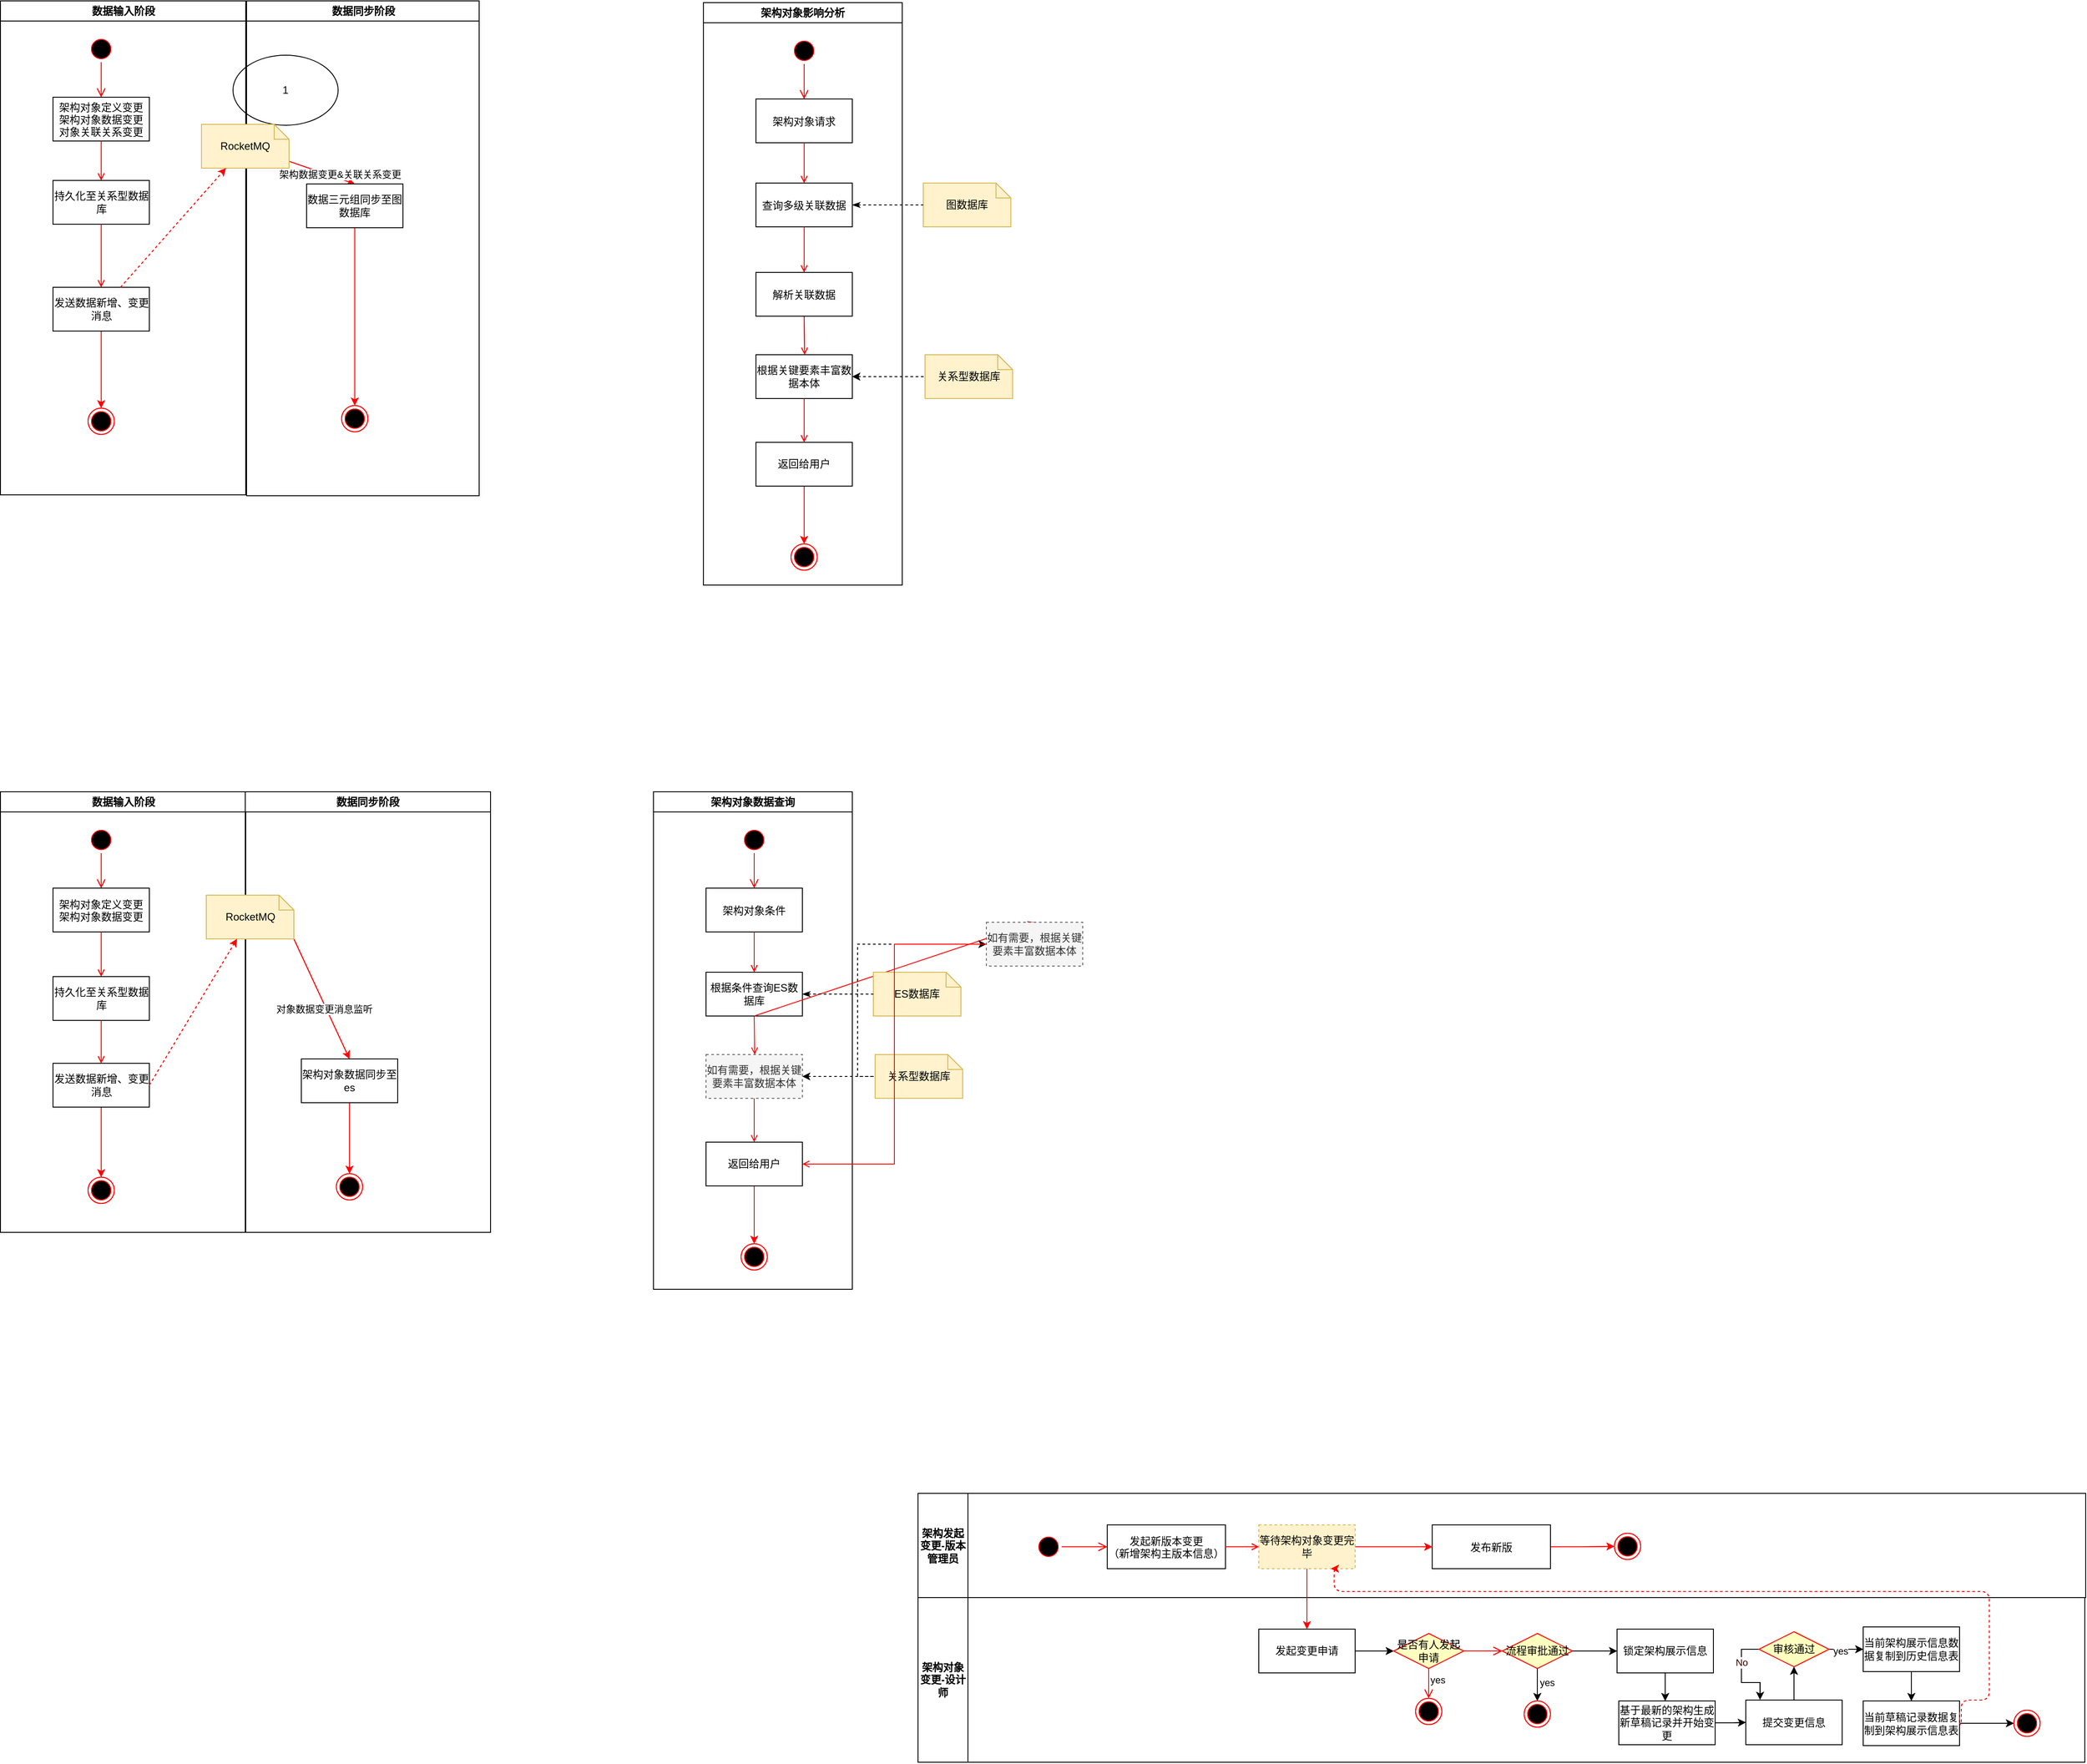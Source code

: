 <mxfile version="21.6.9" type="github">
  <diagram name="第 1 页" id="yTaMRQ9-IUmEVmEACAPu">
    <mxGraphModel dx="1434" dy="910" grid="1" gridSize="10" guides="1" tooltips="1" connect="1" arrows="1" fold="1" page="1" pageScale="1" pageWidth="827" pageHeight="1169" math="0" shadow="0">
      <root>
        <mxCell id="0" />
        <mxCell id="1" parent="0" />
        <mxCell id="Ci0UJjsKDZjVtey__nGe-1" value="1" style="ellipse;whiteSpace=wrap;html=1;" parent="1" vertex="1">
          <mxGeometry x="430" y="190" width="120" height="80" as="geometry" />
        </mxCell>
        <mxCell id="qTIJeGm4XXqvJZTTQd7D-1" value="数据输入阶段" style="swimlane;whiteSpace=wrap" vertex="1" parent="1">
          <mxGeometry x="164.5" y="128" width="280" height="564" as="geometry" />
        </mxCell>
        <mxCell id="qTIJeGm4XXqvJZTTQd7D-2" value="" style="ellipse;shape=startState;fillColor=#000000;strokeColor=#ff0000;" vertex="1" parent="qTIJeGm4XXqvJZTTQd7D-1">
          <mxGeometry x="100" y="40" width="30" height="30" as="geometry" />
        </mxCell>
        <mxCell id="qTIJeGm4XXqvJZTTQd7D-3" value="" style="edgeStyle=elbowEdgeStyle;elbow=horizontal;verticalAlign=bottom;endArrow=open;endSize=8;strokeColor=#FF0000;endFill=1;rounded=0" edge="1" parent="qTIJeGm4XXqvJZTTQd7D-1" source="qTIJeGm4XXqvJZTTQd7D-2" target="qTIJeGm4XXqvJZTTQd7D-4">
          <mxGeometry x="100" y="40" as="geometry">
            <mxPoint x="115" y="110" as="targetPoint" />
          </mxGeometry>
        </mxCell>
        <mxCell id="qTIJeGm4XXqvJZTTQd7D-4" value="架构对象定义变更&#xa;架构对象数据变更&#xa;对象关联关系变更" style="" vertex="1" parent="qTIJeGm4XXqvJZTTQd7D-1">
          <mxGeometry x="60" y="110" width="110" height="50" as="geometry" />
        </mxCell>
        <mxCell id="qTIJeGm4XXqvJZTTQd7D-5" value="" style="endArrow=open;strokeColor=#FF0000;endFill=1;rounded=0;entryX=0.5;entryY=0;entryDx=0;entryDy=0;" edge="1" parent="qTIJeGm4XXqvJZTTQd7D-1" source="qTIJeGm4XXqvJZTTQd7D-4" target="qTIJeGm4XXqvJZTTQd7D-6">
          <mxGeometry relative="1" as="geometry">
            <mxPoint x="115" y="220" as="targetPoint" />
          </mxGeometry>
        </mxCell>
        <mxCell id="qTIJeGm4XXqvJZTTQd7D-6" value="持久化至关系型数据库" style="whiteSpace=wrap;" vertex="1" parent="qTIJeGm4XXqvJZTTQd7D-1">
          <mxGeometry x="60" y="205" width="110" height="50" as="geometry" />
        </mxCell>
        <mxCell id="qTIJeGm4XXqvJZTTQd7D-7" value="" style="ellipse;shape=endState;fillColor=#000000;strokeColor=#ff0000" vertex="1" parent="qTIJeGm4XXqvJZTTQd7D-1">
          <mxGeometry x="100" y="465" width="30" height="30" as="geometry" />
        </mxCell>
        <mxCell id="qTIJeGm4XXqvJZTTQd7D-8" style="edgeStyle=orthogonalEdgeStyle;rounded=0;orthogonalLoop=1;jettySize=auto;html=1;entryX=0.5;entryY=0;entryDx=0;entryDy=0;strokeColor=#FF0000;" edge="1" parent="qTIJeGm4XXqvJZTTQd7D-1" source="qTIJeGm4XXqvJZTTQd7D-9" target="qTIJeGm4XXqvJZTTQd7D-7">
          <mxGeometry relative="1" as="geometry" />
        </mxCell>
        <mxCell id="qTIJeGm4XXqvJZTTQd7D-9" value="发送数据新增、变更消息" style="whiteSpace=wrap;" vertex="1" parent="qTIJeGm4XXqvJZTTQd7D-1">
          <mxGeometry x="60" y="327" width="110" height="50" as="geometry" />
        </mxCell>
        <mxCell id="qTIJeGm4XXqvJZTTQd7D-10" value="" style="endArrow=open;strokeColor=#FF0000;endFill=1;rounded=0;edgeStyle=elbowEdgeStyle;" edge="1" parent="qTIJeGm4XXqvJZTTQd7D-1" source="qTIJeGm4XXqvJZTTQd7D-6" target="qTIJeGm4XXqvJZTTQd7D-9">
          <mxGeometry relative="1" as="geometry" />
        </mxCell>
        <mxCell id="Ci0UJjsKDZjVtey__nGe-2" value="数据输入阶段" style="swimlane;whiteSpace=wrap" vertex="1" parent="1">
          <mxGeometry x="164.5" y="128" width="280" height="564" as="geometry" />
        </mxCell>
        <mxCell id="Ci0UJjsKDZjVtey__nGe-3" value="" style="ellipse;shape=startState;fillColor=#000000;strokeColor=#ff0000;" vertex="1" parent="Ci0UJjsKDZjVtey__nGe-2">
          <mxGeometry x="100" y="40" width="30" height="30" as="geometry" />
        </mxCell>
        <mxCell id="Ci0UJjsKDZjVtey__nGe-4" value="" style="edgeStyle=elbowEdgeStyle;elbow=horizontal;verticalAlign=bottom;endArrow=open;endSize=8;strokeColor=#FF0000;endFill=1;rounded=0" edge="1" parent="Ci0UJjsKDZjVtey__nGe-2" source="Ci0UJjsKDZjVtey__nGe-3" target="Ci0UJjsKDZjVtey__nGe-5">
          <mxGeometry x="100" y="40" as="geometry">
            <mxPoint x="115" y="110" as="targetPoint" />
          </mxGeometry>
        </mxCell>
        <mxCell id="Ci0UJjsKDZjVtey__nGe-5" value="架构对象定义变更&#xa;架构对象数据变更&#xa;对象关联关系变更" style="" vertex="1" parent="Ci0UJjsKDZjVtey__nGe-2">
          <mxGeometry x="60" y="110" width="110" height="50" as="geometry" />
        </mxCell>
        <mxCell id="Ci0UJjsKDZjVtey__nGe-6" value="" style="endArrow=open;strokeColor=#FF0000;endFill=1;rounded=0;entryX=0.5;entryY=0;entryDx=0;entryDy=0;" edge="1" parent="Ci0UJjsKDZjVtey__nGe-2" source="Ci0UJjsKDZjVtey__nGe-5" target="Ci0UJjsKDZjVtey__nGe-7">
          <mxGeometry relative="1" as="geometry">
            <mxPoint x="115" y="220" as="targetPoint" />
          </mxGeometry>
        </mxCell>
        <mxCell id="Ci0UJjsKDZjVtey__nGe-7" value="持久化至关系型数据库" style="whiteSpace=wrap;" vertex="1" parent="Ci0UJjsKDZjVtey__nGe-2">
          <mxGeometry x="60" y="205" width="110" height="50" as="geometry" />
        </mxCell>
        <mxCell id="Ci0UJjsKDZjVtey__nGe-8" value="" style="ellipse;shape=endState;fillColor=#000000;strokeColor=#ff0000" vertex="1" parent="Ci0UJjsKDZjVtey__nGe-2">
          <mxGeometry x="100" y="465" width="30" height="30" as="geometry" />
        </mxCell>
        <mxCell id="Ci0UJjsKDZjVtey__nGe-9" style="edgeStyle=orthogonalEdgeStyle;rounded=0;orthogonalLoop=1;jettySize=auto;html=1;entryX=0.5;entryY=0;entryDx=0;entryDy=0;strokeColor=#FF0000;" edge="1" parent="Ci0UJjsKDZjVtey__nGe-2" source="Ci0UJjsKDZjVtey__nGe-10" target="Ci0UJjsKDZjVtey__nGe-8">
          <mxGeometry relative="1" as="geometry" />
        </mxCell>
        <mxCell id="Ci0UJjsKDZjVtey__nGe-10" value="发送数据新增、变更消息" style="whiteSpace=wrap;" vertex="1" parent="Ci0UJjsKDZjVtey__nGe-2">
          <mxGeometry x="60" y="327" width="110" height="50" as="geometry" />
        </mxCell>
        <mxCell id="Ci0UJjsKDZjVtey__nGe-11" value="" style="endArrow=open;strokeColor=#FF0000;endFill=1;rounded=0;edgeStyle=elbowEdgeStyle;" edge="1" parent="Ci0UJjsKDZjVtey__nGe-2" source="Ci0UJjsKDZjVtey__nGe-7" target="Ci0UJjsKDZjVtey__nGe-10">
          <mxGeometry relative="1" as="geometry" />
        </mxCell>
        <mxCell id="qTIJeGm4XXqvJZTTQd7D-11" value="数据同步阶段" style="swimlane;whiteSpace=wrap" vertex="1" parent="1">
          <mxGeometry x="445.5" y="128" width="265.5" height="565" as="geometry" />
        </mxCell>
        <mxCell id="qTIJeGm4XXqvJZTTQd7D-12" style="rounded=0;orthogonalLoop=1;jettySize=auto;html=1;strokeColor=#FF0000;entryX=0.5;entryY=0;entryDx=0;entryDy=0;" edge="1" parent="qTIJeGm4XXqvJZTTQd7D-11" source="qTIJeGm4XXqvJZTTQd7D-14" target="qTIJeGm4XXqvJZTTQd7D-16">
          <mxGeometry relative="1" as="geometry" />
        </mxCell>
        <mxCell id="qTIJeGm4XXqvJZTTQd7D-13" value="架构数据变更&amp;amp;关联关系变更" style="edgeLabel;html=1;align=center;verticalAlign=middle;resizable=0;points=[];" vertex="1" connectable="0" parent="qTIJeGm4XXqvJZTTQd7D-12">
          <mxGeometry x="-0.087" y="-3" relative="1" as="geometry">
            <mxPoint x="25" as="offset" />
          </mxGeometry>
        </mxCell>
        <mxCell id="qTIJeGm4XXqvJZTTQd7D-14" value="RocketMQ" style="shape=note;whiteSpace=wrap;size=17;fillColor=#fff2cc;strokeColor=#d6b656;" vertex="1" parent="qTIJeGm4XXqvJZTTQd7D-11">
          <mxGeometry x="-51.5" y="141" width="100" height="50" as="geometry" />
        </mxCell>
        <mxCell id="qTIJeGm4XXqvJZTTQd7D-15" style="rounded=0;orthogonalLoop=1;jettySize=auto;html=1;exitX=0.5;exitY=1;exitDx=0;exitDy=0;strokeColor=#FF0000;" edge="1" parent="qTIJeGm4XXqvJZTTQd7D-11" source="qTIJeGm4XXqvJZTTQd7D-16" target="qTIJeGm4XXqvJZTTQd7D-17">
          <mxGeometry relative="1" as="geometry" />
        </mxCell>
        <mxCell id="qTIJeGm4XXqvJZTTQd7D-16" value="数据三元组同步至图数据库" style="whiteSpace=wrap;" vertex="1" parent="qTIJeGm4XXqvJZTTQd7D-11">
          <mxGeometry x="68.5" y="209" width="110" height="50" as="geometry" />
        </mxCell>
        <mxCell id="qTIJeGm4XXqvJZTTQd7D-17" value="" style="ellipse;shape=endState;fillColor=#000000;strokeColor=#ff0000" vertex="1" parent="qTIJeGm4XXqvJZTTQd7D-11">
          <mxGeometry x="108.5" y="462" width="30" height="30" as="geometry" />
        </mxCell>
        <mxCell id="Ci0UJjsKDZjVtey__nGe-12" value="数据同步阶段" style="swimlane;whiteSpace=wrap" vertex="1" parent="1">
          <mxGeometry x="445.5" y="128" width="265.5" height="565" as="geometry" />
        </mxCell>
        <mxCell id="Ci0UJjsKDZjVtey__nGe-13" style="rounded=0;orthogonalLoop=1;jettySize=auto;html=1;strokeColor=#FF0000;entryX=0.5;entryY=0;entryDx=0;entryDy=0;" edge="1" parent="Ci0UJjsKDZjVtey__nGe-12" source="Ci0UJjsKDZjVtey__nGe-15" target="Ci0UJjsKDZjVtey__nGe-17">
          <mxGeometry relative="1" as="geometry" />
        </mxCell>
        <mxCell id="Ci0UJjsKDZjVtey__nGe-14" value="架构数据变更&amp;amp;关联关系变更" style="edgeLabel;html=1;align=center;verticalAlign=middle;resizable=0;points=[];" connectable="0" vertex="1" parent="Ci0UJjsKDZjVtey__nGe-13">
          <mxGeometry x="-0.087" y="-3" relative="1" as="geometry">
            <mxPoint x="25" as="offset" />
          </mxGeometry>
        </mxCell>
        <mxCell id="Ci0UJjsKDZjVtey__nGe-15" value="RocketMQ" style="shape=note;whiteSpace=wrap;size=17;fillColor=#fff2cc;strokeColor=#d6b656;" vertex="1" parent="Ci0UJjsKDZjVtey__nGe-12">
          <mxGeometry x="-51.5" y="141" width="100" height="50" as="geometry" />
        </mxCell>
        <mxCell id="Ci0UJjsKDZjVtey__nGe-16" style="rounded=0;orthogonalLoop=1;jettySize=auto;html=1;exitX=0.5;exitY=1;exitDx=0;exitDy=0;strokeColor=#FF0000;" edge="1" parent="Ci0UJjsKDZjVtey__nGe-12" source="Ci0UJjsKDZjVtey__nGe-17" target="Ci0UJjsKDZjVtey__nGe-18">
          <mxGeometry relative="1" as="geometry" />
        </mxCell>
        <mxCell id="Ci0UJjsKDZjVtey__nGe-17" value="数据三元组同步至图数据库" style="whiteSpace=wrap;" vertex="1" parent="Ci0UJjsKDZjVtey__nGe-12">
          <mxGeometry x="68.5" y="209" width="110" height="50" as="geometry" />
        </mxCell>
        <mxCell id="Ci0UJjsKDZjVtey__nGe-18" value="" style="ellipse;shape=endState;fillColor=#000000;strokeColor=#ff0000" vertex="1" parent="Ci0UJjsKDZjVtey__nGe-12">
          <mxGeometry x="108.5" y="462" width="30" height="30" as="geometry" />
        </mxCell>
        <mxCell id="qTIJeGm4XXqvJZTTQd7D-18" value="" style="endArrow=classic;strokeColor=#FF0000;endFill=1;rounded=0;dashed=1" edge="1" parent="1" source="qTIJeGm4XXqvJZTTQd7D-9" target="qTIJeGm4XXqvJZTTQd7D-14">
          <mxGeometry relative="1" as="geometry" />
        </mxCell>
        <mxCell id="Ci0UJjsKDZjVtey__nGe-19" value="" style="endArrow=classic;strokeColor=#FF0000;endFill=1;rounded=0;dashed=1" edge="1" parent="1" source="Ci0UJjsKDZjVtey__nGe-10" target="Ci0UJjsKDZjVtey__nGe-15">
          <mxGeometry relative="1" as="geometry" />
        </mxCell>
        <mxCell id="qTIJeGm4XXqvJZTTQd7D-19" value="架构对象影响分析" style="swimlane;whiteSpace=wrap;startSize=23;" vertex="1" parent="1">
          <mxGeometry x="967" y="130" width="227" height="665" as="geometry" />
        </mxCell>
        <mxCell id="qTIJeGm4XXqvJZTTQd7D-20" value="" style="ellipse;shape=startState;fillColor=#000000;strokeColor=#ff0000;" vertex="1" parent="qTIJeGm4XXqvJZTTQd7D-19">
          <mxGeometry x="100" y="40" width="30" height="30" as="geometry" />
        </mxCell>
        <mxCell id="qTIJeGm4XXqvJZTTQd7D-21" value="" style="edgeStyle=elbowEdgeStyle;elbow=horizontal;verticalAlign=bottom;endArrow=open;endSize=8;strokeColor=#FF0000;endFill=1;rounded=0" edge="1" parent="qTIJeGm4XXqvJZTTQd7D-19" source="qTIJeGm4XXqvJZTTQd7D-20" target="qTIJeGm4XXqvJZTTQd7D-22">
          <mxGeometry x="100" y="40" as="geometry">
            <mxPoint x="115" y="110" as="targetPoint" />
          </mxGeometry>
        </mxCell>
        <mxCell id="qTIJeGm4XXqvJZTTQd7D-22" value="架构对象请求" style="" vertex="1" parent="qTIJeGm4XXqvJZTTQd7D-19">
          <mxGeometry x="60" y="110" width="110" height="50" as="geometry" />
        </mxCell>
        <mxCell id="qTIJeGm4XXqvJZTTQd7D-23" value="查询多级关联数据" style="" vertex="1" parent="qTIJeGm4XXqvJZTTQd7D-19">
          <mxGeometry x="60" y="206" width="110" height="50" as="geometry" />
        </mxCell>
        <mxCell id="qTIJeGm4XXqvJZTTQd7D-24" value="" style="endArrow=open;strokeColor=#FF0000;endFill=1;rounded=0" edge="1" parent="qTIJeGm4XXqvJZTTQd7D-19" source="qTIJeGm4XXqvJZTTQd7D-22" target="qTIJeGm4XXqvJZTTQd7D-23">
          <mxGeometry relative="1" as="geometry" />
        </mxCell>
        <mxCell id="qTIJeGm4XXqvJZTTQd7D-25" value="根据关键要素丰富数据本体" style="whiteSpace=wrap;" vertex="1" parent="qTIJeGm4XXqvJZTTQd7D-19">
          <mxGeometry x="60" y="402" width="110" height="50" as="geometry" />
        </mxCell>
        <mxCell id="qTIJeGm4XXqvJZTTQd7D-26" value="" style="ellipse;shape=endState;fillColor=#000000;strokeColor=#ff0000" vertex="1" parent="qTIJeGm4XXqvJZTTQd7D-19">
          <mxGeometry x="100" y="618" width="30" height="30" as="geometry" />
        </mxCell>
        <mxCell id="qTIJeGm4XXqvJZTTQd7D-27" value="" style="endArrow=open;strokeColor=#FF0000;endFill=1;rounded=0;exitX=0.5;exitY=1;exitDx=0;exitDy=0;entryX=0.5;entryY=0;entryDx=0;entryDy=0;" edge="1" parent="qTIJeGm4XXqvJZTTQd7D-19" source="qTIJeGm4XXqvJZTTQd7D-23" target="qTIJeGm4XXqvJZTTQd7D-32">
          <mxGeometry relative="1" as="geometry">
            <mxPoint x="125" y="170" as="sourcePoint" />
            <mxPoint x="115" y="314" as="targetPoint" />
          </mxGeometry>
        </mxCell>
        <mxCell id="qTIJeGm4XXqvJZTTQd7D-28" value="" style="endArrow=open;strokeColor=#FF0000;endFill=1;rounded=0;entryX=0.505;entryY=0;entryDx=0;entryDy=0;entryPerimeter=0;exitX=0.5;exitY=1;exitDx=0;exitDy=0;" edge="1" parent="qTIJeGm4XXqvJZTTQd7D-19" source="qTIJeGm4XXqvJZTTQd7D-32" target="qTIJeGm4XXqvJZTTQd7D-25">
          <mxGeometry relative="1" as="geometry">
            <mxPoint x="116" y="374" as="sourcePoint" />
            <mxPoint x="114.5" y="394" as="targetPoint" />
          </mxGeometry>
        </mxCell>
        <mxCell id="qTIJeGm4XXqvJZTTQd7D-29" style="edgeStyle=orthogonalEdgeStyle;rounded=0;orthogonalLoop=1;jettySize=auto;html=1;entryX=0.5;entryY=0;entryDx=0;entryDy=0;strokeColor=#FF0000;" edge="1" parent="qTIJeGm4XXqvJZTTQd7D-19" source="qTIJeGm4XXqvJZTTQd7D-30" target="qTIJeGm4XXqvJZTTQd7D-26">
          <mxGeometry relative="1" as="geometry" />
        </mxCell>
        <mxCell id="qTIJeGm4XXqvJZTTQd7D-30" value="返回给用户" style="whiteSpace=wrap;" vertex="1" parent="qTIJeGm4XXqvJZTTQd7D-19">
          <mxGeometry x="60" y="502" width="110" height="50" as="geometry" />
        </mxCell>
        <mxCell id="qTIJeGm4XXqvJZTTQd7D-31" value="" style="endArrow=open;strokeColor=#FF0000;endFill=1;rounded=0;edgeStyle=elbowEdgeStyle;" edge="1" parent="qTIJeGm4XXqvJZTTQd7D-19" source="qTIJeGm4XXqvJZTTQd7D-25" target="qTIJeGm4XXqvJZTTQd7D-30">
          <mxGeometry relative="1" as="geometry" />
        </mxCell>
        <mxCell id="qTIJeGm4XXqvJZTTQd7D-32" value="解析关联数据" style="" vertex="1" parent="qTIJeGm4XXqvJZTTQd7D-19">
          <mxGeometry x="60" y="308" width="110" height="50" as="geometry" />
        </mxCell>
        <mxCell id="Ci0UJjsKDZjVtey__nGe-20" value="架构对象影响分析" style="swimlane;whiteSpace=wrap;startSize=23;" vertex="1" parent="1">
          <mxGeometry x="967" y="130" width="227" height="665" as="geometry" />
        </mxCell>
        <mxCell id="Ci0UJjsKDZjVtey__nGe-21" value="" style="ellipse;shape=startState;fillColor=#000000;strokeColor=#ff0000;" vertex="1" parent="Ci0UJjsKDZjVtey__nGe-20">
          <mxGeometry x="100" y="40" width="30" height="30" as="geometry" />
        </mxCell>
        <mxCell id="Ci0UJjsKDZjVtey__nGe-22" value="" style="edgeStyle=elbowEdgeStyle;elbow=horizontal;verticalAlign=bottom;endArrow=open;endSize=8;strokeColor=#FF0000;endFill=1;rounded=0" edge="1" parent="Ci0UJjsKDZjVtey__nGe-20" source="Ci0UJjsKDZjVtey__nGe-21" target="Ci0UJjsKDZjVtey__nGe-23">
          <mxGeometry x="100" y="40" as="geometry">
            <mxPoint x="115" y="110" as="targetPoint" />
          </mxGeometry>
        </mxCell>
        <mxCell id="Ci0UJjsKDZjVtey__nGe-23" value="架构对象请求" style="" vertex="1" parent="Ci0UJjsKDZjVtey__nGe-20">
          <mxGeometry x="60" y="110" width="110" height="50" as="geometry" />
        </mxCell>
        <mxCell id="Ci0UJjsKDZjVtey__nGe-24" value="查询多级关联数据" style="" vertex="1" parent="Ci0UJjsKDZjVtey__nGe-20">
          <mxGeometry x="60" y="206" width="110" height="50" as="geometry" />
        </mxCell>
        <mxCell id="Ci0UJjsKDZjVtey__nGe-25" value="" style="endArrow=open;strokeColor=#FF0000;endFill=1;rounded=0" edge="1" parent="Ci0UJjsKDZjVtey__nGe-20" source="Ci0UJjsKDZjVtey__nGe-23" target="Ci0UJjsKDZjVtey__nGe-24">
          <mxGeometry relative="1" as="geometry" />
        </mxCell>
        <mxCell id="Ci0UJjsKDZjVtey__nGe-26" value="根据关键要素丰富数据本体" style="whiteSpace=wrap;" vertex="1" parent="Ci0UJjsKDZjVtey__nGe-20">
          <mxGeometry x="60" y="402" width="110" height="50" as="geometry" />
        </mxCell>
        <mxCell id="Ci0UJjsKDZjVtey__nGe-27" value="" style="ellipse;shape=endState;fillColor=#000000;strokeColor=#ff0000" vertex="1" parent="Ci0UJjsKDZjVtey__nGe-20">
          <mxGeometry x="100" y="618" width="30" height="30" as="geometry" />
        </mxCell>
        <mxCell id="Ci0UJjsKDZjVtey__nGe-28" value="" style="endArrow=open;strokeColor=#FF0000;endFill=1;rounded=0;exitX=0.5;exitY=1;exitDx=0;exitDy=0;entryX=0.5;entryY=0;entryDx=0;entryDy=0;" edge="1" parent="Ci0UJjsKDZjVtey__nGe-20" source="Ci0UJjsKDZjVtey__nGe-24" target="Ci0UJjsKDZjVtey__nGe-33">
          <mxGeometry relative="1" as="geometry">
            <mxPoint x="125" y="170" as="sourcePoint" />
            <mxPoint x="115" y="314" as="targetPoint" />
          </mxGeometry>
        </mxCell>
        <mxCell id="Ci0UJjsKDZjVtey__nGe-29" value="" style="endArrow=open;strokeColor=#FF0000;endFill=1;rounded=0;entryX=0.505;entryY=0;entryDx=0;entryDy=0;entryPerimeter=0;exitX=0.5;exitY=1;exitDx=0;exitDy=0;" edge="1" parent="Ci0UJjsKDZjVtey__nGe-20" source="Ci0UJjsKDZjVtey__nGe-33" target="Ci0UJjsKDZjVtey__nGe-26">
          <mxGeometry relative="1" as="geometry">
            <mxPoint x="116" y="374" as="sourcePoint" />
            <mxPoint x="114.5" y="394" as="targetPoint" />
          </mxGeometry>
        </mxCell>
        <mxCell id="Ci0UJjsKDZjVtey__nGe-30" style="edgeStyle=orthogonalEdgeStyle;rounded=0;orthogonalLoop=1;jettySize=auto;html=1;entryX=0.5;entryY=0;entryDx=0;entryDy=0;strokeColor=#FF0000;" edge="1" parent="Ci0UJjsKDZjVtey__nGe-20" source="Ci0UJjsKDZjVtey__nGe-31" target="Ci0UJjsKDZjVtey__nGe-27">
          <mxGeometry relative="1" as="geometry" />
        </mxCell>
        <mxCell id="Ci0UJjsKDZjVtey__nGe-31" value="返回给用户" style="whiteSpace=wrap;" vertex="1" parent="Ci0UJjsKDZjVtey__nGe-20">
          <mxGeometry x="60" y="502" width="110" height="50" as="geometry" />
        </mxCell>
        <mxCell id="Ci0UJjsKDZjVtey__nGe-32" value="" style="endArrow=open;strokeColor=#FF0000;endFill=1;rounded=0;edgeStyle=elbowEdgeStyle;" edge="1" parent="Ci0UJjsKDZjVtey__nGe-20" source="Ci0UJjsKDZjVtey__nGe-26" target="Ci0UJjsKDZjVtey__nGe-31">
          <mxGeometry relative="1" as="geometry" />
        </mxCell>
        <mxCell id="Ci0UJjsKDZjVtey__nGe-33" value="解析关联数据" style="" vertex="1" parent="Ci0UJjsKDZjVtey__nGe-20">
          <mxGeometry x="60" y="308" width="110" height="50" as="geometry" />
        </mxCell>
        <mxCell id="qTIJeGm4XXqvJZTTQd7D-33" value="图数据库" style="shape=note;whiteSpace=wrap;size=17;fillColor=#fff2cc;strokeColor=#d6b656;" vertex="1" parent="1">
          <mxGeometry x="1218" y="336" width="100" height="50" as="geometry" />
        </mxCell>
        <mxCell id="Ci0UJjsKDZjVtey__nGe-34" value="图数据库" style="shape=note;whiteSpace=wrap;size=17;fillColor=#fff2cc;strokeColor=#d6b656;" vertex="1" parent="1">
          <mxGeometry x="1218" y="336" width="100" height="50" as="geometry" />
        </mxCell>
        <mxCell id="qTIJeGm4XXqvJZTTQd7D-34" style="edgeStyle=orthogonalEdgeStyle;rounded=0;orthogonalLoop=1;jettySize=auto;html=1;dashed=1;endArrow=none;endFill=0;startArrow=classicThin;startFill=1;" edge="1" parent="1" source="qTIJeGm4XXqvJZTTQd7D-23" target="qTIJeGm4XXqvJZTTQd7D-33">
          <mxGeometry relative="1" as="geometry" />
        </mxCell>
        <mxCell id="Ci0UJjsKDZjVtey__nGe-35" style="edgeStyle=orthogonalEdgeStyle;rounded=0;orthogonalLoop=1;jettySize=auto;html=1;dashed=1;endArrow=none;endFill=0;startArrow=classicThin;startFill=1;" edge="1" parent="1" source="Ci0UJjsKDZjVtey__nGe-24" target="Ci0UJjsKDZjVtey__nGe-34">
          <mxGeometry relative="1" as="geometry" />
        </mxCell>
        <mxCell id="qTIJeGm4XXqvJZTTQd7D-35" value="关系型数据库" style="shape=note;whiteSpace=wrap;size=17;fillColor=#fff2cc;strokeColor=#d6b656;" vertex="1" parent="1">
          <mxGeometry x="1220" y="532" width="100" height="50" as="geometry" />
        </mxCell>
        <mxCell id="Ci0UJjsKDZjVtey__nGe-36" value="关系型数据库" style="shape=note;whiteSpace=wrap;size=17;fillColor=#fff2cc;strokeColor=#d6b656;" vertex="1" parent="1">
          <mxGeometry x="1220" y="532" width="100" height="50" as="geometry" />
        </mxCell>
        <mxCell id="qTIJeGm4XXqvJZTTQd7D-36" style="edgeStyle=orthogonalEdgeStyle;rounded=0;orthogonalLoop=1;jettySize=auto;html=1;entryX=0;entryY=0.5;entryDx=0;entryDy=0;entryPerimeter=0;endArrow=none;endFill=0;dashed=1;startArrow=classic;startFill=1;" edge="1" parent="1" source="qTIJeGm4XXqvJZTTQd7D-25" target="qTIJeGm4XXqvJZTTQd7D-35">
          <mxGeometry relative="1" as="geometry" />
        </mxCell>
        <mxCell id="Ci0UJjsKDZjVtey__nGe-37" style="edgeStyle=orthogonalEdgeStyle;rounded=0;orthogonalLoop=1;jettySize=auto;html=1;entryX=0;entryY=0.5;entryDx=0;entryDy=0;entryPerimeter=0;endArrow=none;endFill=0;dashed=1;startArrow=classic;startFill=1;" edge="1" parent="1" source="Ci0UJjsKDZjVtey__nGe-26" target="Ci0UJjsKDZjVtey__nGe-36">
          <mxGeometry relative="1" as="geometry" />
        </mxCell>
        <mxCell id="qTIJeGm4XXqvJZTTQd7D-37" value="数据输入阶段" style="swimlane;whiteSpace=wrap" vertex="1" parent="1">
          <mxGeometry x="164.5" y="1031" width="280" height="503" as="geometry" />
        </mxCell>
        <mxCell id="qTIJeGm4XXqvJZTTQd7D-38" value="" style="ellipse;shape=startState;fillColor=#000000;strokeColor=#ff0000;" vertex="1" parent="qTIJeGm4XXqvJZTTQd7D-37">
          <mxGeometry x="100" y="40" width="30" height="30" as="geometry" />
        </mxCell>
        <mxCell id="qTIJeGm4XXqvJZTTQd7D-39" value="" style="edgeStyle=elbowEdgeStyle;elbow=horizontal;verticalAlign=bottom;endArrow=open;endSize=8;strokeColor=#FF0000;endFill=1;rounded=0" edge="1" parent="qTIJeGm4XXqvJZTTQd7D-37" source="qTIJeGm4XXqvJZTTQd7D-38" target="qTIJeGm4XXqvJZTTQd7D-40">
          <mxGeometry x="100" y="40" as="geometry">
            <mxPoint x="115" y="110" as="targetPoint" />
          </mxGeometry>
        </mxCell>
        <mxCell id="qTIJeGm4XXqvJZTTQd7D-40" value="架构对象定义变更&#xa;架构对象数据变更" style="" vertex="1" parent="qTIJeGm4XXqvJZTTQd7D-37">
          <mxGeometry x="60" y="110" width="110" height="50" as="geometry" />
        </mxCell>
        <mxCell id="qTIJeGm4XXqvJZTTQd7D-41" value="" style="endArrow=open;strokeColor=#FF0000;endFill=1;rounded=0" edge="1" parent="qTIJeGm4XXqvJZTTQd7D-37" source="qTIJeGm4XXqvJZTTQd7D-40" target="qTIJeGm4XXqvJZTTQd7D-42">
          <mxGeometry relative="1" as="geometry">
            <mxPoint x="115" y="220" as="targetPoint" />
          </mxGeometry>
        </mxCell>
        <mxCell id="qTIJeGm4XXqvJZTTQd7D-42" value="持久化至关系型数据库" style="whiteSpace=wrap;" vertex="1" parent="qTIJeGm4XXqvJZTTQd7D-37">
          <mxGeometry x="60" y="211" width="110" height="50" as="geometry" />
        </mxCell>
        <mxCell id="qTIJeGm4XXqvJZTTQd7D-43" value="" style="ellipse;shape=endState;fillColor=#000000;strokeColor=#ff0000" vertex="1" parent="qTIJeGm4XXqvJZTTQd7D-37">
          <mxGeometry x="100" y="440" width="30" height="30" as="geometry" />
        </mxCell>
        <mxCell id="qTIJeGm4XXqvJZTTQd7D-44" style="edgeStyle=orthogonalEdgeStyle;rounded=0;orthogonalLoop=1;jettySize=auto;html=1;entryX=0.5;entryY=0;entryDx=0;entryDy=0;strokeColor=#FF0000;" edge="1" parent="qTIJeGm4XXqvJZTTQd7D-37" source="qTIJeGm4XXqvJZTTQd7D-45" target="qTIJeGm4XXqvJZTTQd7D-43">
          <mxGeometry relative="1" as="geometry" />
        </mxCell>
        <mxCell id="qTIJeGm4XXqvJZTTQd7D-45" value="发送数据新增、变更消息" style="whiteSpace=wrap;" vertex="1" parent="qTIJeGm4XXqvJZTTQd7D-37">
          <mxGeometry x="60" y="310" width="110" height="50" as="geometry" />
        </mxCell>
        <mxCell id="qTIJeGm4XXqvJZTTQd7D-46" value="" style="endArrow=open;strokeColor=#FF0000;endFill=1;rounded=0;edgeStyle=elbowEdgeStyle;entryX=0.5;entryY=0;entryDx=0;entryDy=0;" edge="1" parent="qTIJeGm4XXqvJZTTQd7D-37" source="qTIJeGm4XXqvJZTTQd7D-42" target="qTIJeGm4XXqvJZTTQd7D-45">
          <mxGeometry relative="1" as="geometry">
            <mxPoint x="115.5" y="311" as="targetPoint" />
          </mxGeometry>
        </mxCell>
        <mxCell id="Ci0UJjsKDZjVtey__nGe-38" value="数据输入阶段" style="swimlane;whiteSpace=wrap" vertex="1" parent="1">
          <mxGeometry x="164.5" y="1031" width="280" height="503" as="geometry" />
        </mxCell>
        <mxCell id="Ci0UJjsKDZjVtey__nGe-39" value="" style="ellipse;shape=startState;fillColor=#000000;strokeColor=#ff0000;" vertex="1" parent="Ci0UJjsKDZjVtey__nGe-38">
          <mxGeometry x="100" y="40" width="30" height="30" as="geometry" />
        </mxCell>
        <mxCell id="Ci0UJjsKDZjVtey__nGe-40" value="" style="edgeStyle=elbowEdgeStyle;elbow=horizontal;verticalAlign=bottom;endArrow=open;endSize=8;strokeColor=#FF0000;endFill=1;rounded=0" edge="1" parent="Ci0UJjsKDZjVtey__nGe-38" source="Ci0UJjsKDZjVtey__nGe-39" target="Ci0UJjsKDZjVtey__nGe-41">
          <mxGeometry x="100" y="40" as="geometry">
            <mxPoint x="115" y="110" as="targetPoint" />
          </mxGeometry>
        </mxCell>
        <mxCell id="Ci0UJjsKDZjVtey__nGe-41" value="架构对象定义变更&#xa;架构对象数据变更" style="" vertex="1" parent="Ci0UJjsKDZjVtey__nGe-38">
          <mxGeometry x="60" y="110" width="110" height="50" as="geometry" />
        </mxCell>
        <mxCell id="Ci0UJjsKDZjVtey__nGe-42" value="" style="endArrow=open;strokeColor=#FF0000;endFill=1;rounded=0" edge="1" parent="Ci0UJjsKDZjVtey__nGe-38" source="Ci0UJjsKDZjVtey__nGe-41" target="Ci0UJjsKDZjVtey__nGe-43">
          <mxGeometry relative="1" as="geometry">
            <mxPoint x="115" y="220" as="targetPoint" />
          </mxGeometry>
        </mxCell>
        <mxCell id="Ci0UJjsKDZjVtey__nGe-43" value="持久化至关系型数据库" style="whiteSpace=wrap;" vertex="1" parent="Ci0UJjsKDZjVtey__nGe-38">
          <mxGeometry x="60" y="211" width="110" height="50" as="geometry" />
        </mxCell>
        <mxCell id="Ci0UJjsKDZjVtey__nGe-44" value="" style="ellipse;shape=endState;fillColor=#000000;strokeColor=#ff0000" vertex="1" parent="Ci0UJjsKDZjVtey__nGe-38">
          <mxGeometry x="100" y="440" width="30" height="30" as="geometry" />
        </mxCell>
        <mxCell id="Ci0UJjsKDZjVtey__nGe-45" style="edgeStyle=orthogonalEdgeStyle;rounded=0;orthogonalLoop=1;jettySize=auto;html=1;entryX=0.5;entryY=0;entryDx=0;entryDy=0;strokeColor=#FF0000;" edge="1" parent="Ci0UJjsKDZjVtey__nGe-38" source="Ci0UJjsKDZjVtey__nGe-46" target="Ci0UJjsKDZjVtey__nGe-44">
          <mxGeometry relative="1" as="geometry" />
        </mxCell>
        <mxCell id="Ci0UJjsKDZjVtey__nGe-46" value="发送数据新增、变更消息" style="whiteSpace=wrap;" vertex="1" parent="Ci0UJjsKDZjVtey__nGe-38">
          <mxGeometry x="60" y="310" width="110" height="50" as="geometry" />
        </mxCell>
        <mxCell id="Ci0UJjsKDZjVtey__nGe-47" value="" style="endArrow=open;strokeColor=#FF0000;endFill=1;rounded=0;edgeStyle=elbowEdgeStyle;entryX=0.5;entryY=0;entryDx=0;entryDy=0;" edge="1" parent="Ci0UJjsKDZjVtey__nGe-38" source="Ci0UJjsKDZjVtey__nGe-43" target="Ci0UJjsKDZjVtey__nGe-46">
          <mxGeometry relative="1" as="geometry">
            <mxPoint x="115.5" y="311" as="targetPoint" />
          </mxGeometry>
        </mxCell>
        <mxCell id="qTIJeGm4XXqvJZTTQd7D-47" value="数据同步阶段" style="swimlane;whiteSpace=wrap" vertex="1" parent="1">
          <mxGeometry x="444" y="1031" width="280" height="503" as="geometry" />
        </mxCell>
        <mxCell id="qTIJeGm4XXqvJZTTQd7D-48" style="rounded=0;orthogonalLoop=1;jettySize=auto;html=1;exitX=1;exitY=1;exitDx=0;exitDy=0;exitPerimeter=0;strokeColor=#FF0000;entryX=0.5;entryY=0;entryDx=0;entryDy=0;" edge="1" parent="qTIJeGm4XXqvJZTTQd7D-47" source="qTIJeGm4XXqvJZTTQd7D-50" target="qTIJeGm4XXqvJZTTQd7D-52">
          <mxGeometry relative="1" as="geometry">
            <mxPoint x="66.553" y="238" as="targetPoint" />
          </mxGeometry>
        </mxCell>
        <mxCell id="qTIJeGm4XXqvJZTTQd7D-49" value="对象数据变更消息监听" style="edgeLabel;html=1;align=center;verticalAlign=middle;resizable=0;points=[];" vertex="1" connectable="0" parent="qTIJeGm4XXqvJZTTQd7D-48">
          <mxGeometry x="-0.078" relative="1" as="geometry">
            <mxPoint x="5" y="17" as="offset" />
          </mxGeometry>
        </mxCell>
        <mxCell id="qTIJeGm4XXqvJZTTQd7D-50" value="RocketMQ" style="shape=note;whiteSpace=wrap;size=17;fillColor=#fff2cc;strokeColor=#d6b656;" vertex="1" parent="qTIJeGm4XXqvJZTTQd7D-47">
          <mxGeometry x="-44.5" y="118" width="100" height="50" as="geometry" />
        </mxCell>
        <mxCell id="qTIJeGm4XXqvJZTTQd7D-51" style="rounded=0;orthogonalLoop=1;jettySize=auto;html=1;entryX=0.5;entryY=0;entryDx=0;entryDy=0;strokeColor=#FF0000;exitX=0.5;exitY=1;exitDx=0;exitDy=0;" edge="1" parent="qTIJeGm4XXqvJZTTQd7D-47" source="qTIJeGm4XXqvJZTTQd7D-52" target="qTIJeGm4XXqvJZTTQd7D-53">
          <mxGeometry relative="1" as="geometry" />
        </mxCell>
        <mxCell id="qTIJeGm4XXqvJZTTQd7D-52" value="架构对象数据同步至es" style="whiteSpace=wrap;" vertex="1" parent="qTIJeGm4XXqvJZTTQd7D-47">
          <mxGeometry x="64" y="305" width="110" height="50" as="geometry" />
        </mxCell>
        <mxCell id="qTIJeGm4XXqvJZTTQd7D-53" value="" style="ellipse;shape=endState;fillColor=#000000;strokeColor=#ff0000" vertex="1" parent="qTIJeGm4XXqvJZTTQd7D-47">
          <mxGeometry x="104" y="436" width="30" height="30" as="geometry" />
        </mxCell>
        <mxCell id="Ci0UJjsKDZjVtey__nGe-48" value="数据同步阶段" style="swimlane;whiteSpace=wrap" vertex="1" parent="1">
          <mxGeometry x="444" y="1031" width="280" height="503" as="geometry" />
        </mxCell>
        <mxCell id="Ci0UJjsKDZjVtey__nGe-49" style="rounded=0;orthogonalLoop=1;jettySize=auto;html=1;exitX=1;exitY=1;exitDx=0;exitDy=0;exitPerimeter=0;strokeColor=#FF0000;entryX=0.5;entryY=0;entryDx=0;entryDy=0;" edge="1" parent="Ci0UJjsKDZjVtey__nGe-48" source="Ci0UJjsKDZjVtey__nGe-51" target="Ci0UJjsKDZjVtey__nGe-53">
          <mxGeometry relative="1" as="geometry">
            <mxPoint x="66.553" y="238" as="targetPoint" />
          </mxGeometry>
        </mxCell>
        <mxCell id="Ci0UJjsKDZjVtey__nGe-50" value="对象数据变更消息监听" style="edgeLabel;html=1;align=center;verticalAlign=middle;resizable=0;points=[];" connectable="0" vertex="1" parent="Ci0UJjsKDZjVtey__nGe-49">
          <mxGeometry x="-0.078" relative="1" as="geometry">
            <mxPoint x="5" y="17" as="offset" />
          </mxGeometry>
        </mxCell>
        <mxCell id="Ci0UJjsKDZjVtey__nGe-51" value="RocketMQ" style="shape=note;whiteSpace=wrap;size=17;fillColor=#fff2cc;strokeColor=#d6b656;" vertex="1" parent="Ci0UJjsKDZjVtey__nGe-48">
          <mxGeometry x="-44.5" y="118" width="100" height="50" as="geometry" />
        </mxCell>
        <mxCell id="Ci0UJjsKDZjVtey__nGe-52" style="rounded=0;orthogonalLoop=1;jettySize=auto;html=1;entryX=0.5;entryY=0;entryDx=0;entryDy=0;strokeColor=#FF0000;exitX=0.5;exitY=1;exitDx=0;exitDy=0;" edge="1" parent="Ci0UJjsKDZjVtey__nGe-48" source="Ci0UJjsKDZjVtey__nGe-53" target="Ci0UJjsKDZjVtey__nGe-54">
          <mxGeometry relative="1" as="geometry" />
        </mxCell>
        <mxCell id="Ci0UJjsKDZjVtey__nGe-53" value="架构对象数据同步至es" style="whiteSpace=wrap;" vertex="1" parent="Ci0UJjsKDZjVtey__nGe-48">
          <mxGeometry x="64" y="305" width="110" height="50" as="geometry" />
        </mxCell>
        <mxCell id="Ci0UJjsKDZjVtey__nGe-54" value="" style="ellipse;shape=endState;fillColor=#000000;strokeColor=#ff0000" vertex="1" parent="Ci0UJjsKDZjVtey__nGe-48">
          <mxGeometry x="104" y="436" width="30" height="30" as="geometry" />
        </mxCell>
        <mxCell id="qTIJeGm4XXqvJZTTQd7D-54" value="" style="endArrow=classic;strokeColor=#FF0000;endFill=1;rounded=0;dashed=1;exitX=1;exitY=0.5;exitDx=0;exitDy=0;" edge="1" parent="1" source="qTIJeGm4XXqvJZTTQd7D-45" target="qTIJeGm4XXqvJZTTQd7D-50">
          <mxGeometry relative="1" as="geometry">
            <mxPoint x="334.5" y="1213.235" as="sourcePoint" />
          </mxGeometry>
        </mxCell>
        <mxCell id="Ci0UJjsKDZjVtey__nGe-55" value="" style="endArrow=classic;strokeColor=#FF0000;endFill=1;rounded=0;dashed=1;exitX=1;exitY=0.5;exitDx=0;exitDy=0;" edge="1" parent="1" source="Ci0UJjsKDZjVtey__nGe-46" target="Ci0UJjsKDZjVtey__nGe-51">
          <mxGeometry relative="1" as="geometry">
            <mxPoint x="334.5" y="1213.235" as="sourcePoint" />
          </mxGeometry>
        </mxCell>
        <mxCell id="qTIJeGm4XXqvJZTTQd7D-55" value="架构对象数据查询" style="swimlane;whiteSpace=wrap;startSize=23;" vertex="1" parent="1">
          <mxGeometry x="910" y="1031" width="227" height="568" as="geometry" />
        </mxCell>
        <mxCell id="qTIJeGm4XXqvJZTTQd7D-56" value="" style="ellipse;shape=startState;fillColor=#000000;strokeColor=#ff0000;" vertex="1" parent="qTIJeGm4XXqvJZTTQd7D-55">
          <mxGeometry x="100" y="40" width="30" height="30" as="geometry" />
        </mxCell>
        <mxCell id="qTIJeGm4XXqvJZTTQd7D-57" value="" style="edgeStyle=elbowEdgeStyle;elbow=horizontal;verticalAlign=bottom;endArrow=open;endSize=8;strokeColor=#FF0000;endFill=1;rounded=0" edge="1" parent="qTIJeGm4XXqvJZTTQd7D-55" source="qTIJeGm4XXqvJZTTQd7D-56" target="qTIJeGm4XXqvJZTTQd7D-58">
          <mxGeometry x="100" y="40" as="geometry">
            <mxPoint x="115" y="110" as="targetPoint" />
          </mxGeometry>
        </mxCell>
        <mxCell id="qTIJeGm4XXqvJZTTQd7D-58" value="架构对象条件" style="" vertex="1" parent="qTIJeGm4XXqvJZTTQd7D-55">
          <mxGeometry x="60" y="110" width="110" height="50" as="geometry" />
        </mxCell>
        <mxCell id="qTIJeGm4XXqvJZTTQd7D-59" value="根据条件查询ES数据库" style="whiteSpace=wrap;" vertex="1" parent="qTIJeGm4XXqvJZTTQd7D-55">
          <mxGeometry x="60" y="206" width="110" height="50" as="geometry" />
        </mxCell>
        <mxCell id="qTIJeGm4XXqvJZTTQd7D-60" value="" style="endArrow=open;strokeColor=#FF0000;endFill=1;rounded=0" edge="1" parent="qTIJeGm4XXqvJZTTQd7D-55" source="qTIJeGm4XXqvJZTTQd7D-58" target="qTIJeGm4XXqvJZTTQd7D-59">
          <mxGeometry relative="1" as="geometry" />
        </mxCell>
        <mxCell id="qTIJeGm4XXqvJZTTQd7D-61" value="如有需要，根据关键要素丰富数据本体" style="whiteSpace=wrap;dashed=1;fillColor=#f5f5f5;fontColor=#333333;strokeColor=#666666;" vertex="1" parent="qTIJeGm4XXqvJZTTQd7D-55">
          <mxGeometry x="60" y="300" width="110" height="50" as="geometry" />
        </mxCell>
        <mxCell id="qTIJeGm4XXqvJZTTQd7D-62" value="" style="ellipse;shape=endState;fillColor=#000000;strokeColor=#ff0000" vertex="1" parent="qTIJeGm4XXqvJZTTQd7D-55">
          <mxGeometry x="100" y="516" width="30" height="30" as="geometry" />
        </mxCell>
        <mxCell id="qTIJeGm4XXqvJZTTQd7D-63" value="" style="endArrow=open;strokeColor=#FF0000;endFill=1;rounded=0;entryX=0.505;entryY=0;entryDx=0;entryDy=0;entryPerimeter=0;exitX=0.5;exitY=1;exitDx=0;exitDy=0;" edge="1" parent="qTIJeGm4XXqvJZTTQd7D-55" target="qTIJeGm4XXqvJZTTQd7D-61">
          <mxGeometry relative="1" as="geometry">
            <mxPoint x="115" y="256" as="sourcePoint" />
            <mxPoint x="114.5" y="292" as="targetPoint" />
          </mxGeometry>
        </mxCell>
        <mxCell id="qTIJeGm4XXqvJZTTQd7D-64" style="edgeStyle=orthogonalEdgeStyle;rounded=0;orthogonalLoop=1;jettySize=auto;html=1;entryX=0.5;entryY=0;entryDx=0;entryDy=0;strokeColor=#FF0000;" edge="1" parent="qTIJeGm4XXqvJZTTQd7D-55" source="qTIJeGm4XXqvJZTTQd7D-65" target="qTIJeGm4XXqvJZTTQd7D-62">
          <mxGeometry relative="1" as="geometry" />
        </mxCell>
        <mxCell id="qTIJeGm4XXqvJZTTQd7D-65" value="返回给用户" style="whiteSpace=wrap;" vertex="1" parent="qTIJeGm4XXqvJZTTQd7D-55">
          <mxGeometry x="60" y="400" width="110" height="50" as="geometry" />
        </mxCell>
        <mxCell id="qTIJeGm4XXqvJZTTQd7D-66" value="" style="endArrow=open;strokeColor=#FF0000;endFill=1;rounded=0;edgeStyle=elbowEdgeStyle;" edge="1" parent="qTIJeGm4XXqvJZTTQd7D-55" source="qTIJeGm4XXqvJZTTQd7D-61" target="qTIJeGm4XXqvJZTTQd7D-65">
          <mxGeometry relative="1" as="geometry" />
        </mxCell>
        <mxCell id="Ci0UJjsKDZjVtey__nGe-56" value="架构对象数据查询" style="swimlane;whiteSpace=wrap;startSize=23;" vertex="1" parent="1">
          <mxGeometry x="910" y="1031" width="227" height="568" as="geometry" />
        </mxCell>
        <mxCell id="Ci0UJjsKDZjVtey__nGe-57" value="" style="ellipse;shape=startState;fillColor=#000000;strokeColor=#ff0000;" vertex="1" parent="Ci0UJjsKDZjVtey__nGe-56">
          <mxGeometry x="100" y="40" width="30" height="30" as="geometry" />
        </mxCell>
        <mxCell id="Ci0UJjsKDZjVtey__nGe-58" value="" style="edgeStyle=elbowEdgeStyle;elbow=horizontal;verticalAlign=bottom;endArrow=open;endSize=8;strokeColor=#FF0000;endFill=1;rounded=0" edge="1" parent="Ci0UJjsKDZjVtey__nGe-56" source="Ci0UJjsKDZjVtey__nGe-57" target="Ci0UJjsKDZjVtey__nGe-59">
          <mxGeometry x="100" y="40" as="geometry">
            <mxPoint x="115" y="110" as="targetPoint" />
          </mxGeometry>
        </mxCell>
        <mxCell id="Ci0UJjsKDZjVtey__nGe-59" value="架构对象条件" style="" vertex="1" parent="Ci0UJjsKDZjVtey__nGe-56">
          <mxGeometry x="60" y="110" width="110" height="50" as="geometry" />
        </mxCell>
        <mxCell id="Ci0UJjsKDZjVtey__nGe-60" value="根据条件查询ES数据库" style="whiteSpace=wrap;" vertex="1" parent="Ci0UJjsKDZjVtey__nGe-56">
          <mxGeometry x="60" y="206" width="110" height="50" as="geometry" />
        </mxCell>
        <mxCell id="Ci0UJjsKDZjVtey__nGe-61" value="" style="endArrow=open;strokeColor=#FF0000;endFill=1;rounded=0" edge="1" parent="Ci0UJjsKDZjVtey__nGe-56" source="Ci0UJjsKDZjVtey__nGe-59" target="Ci0UJjsKDZjVtey__nGe-60">
          <mxGeometry relative="1" as="geometry" />
        </mxCell>
        <mxCell id="Ci0UJjsKDZjVtey__nGe-63" value="" style="ellipse;shape=endState;fillColor=#000000;strokeColor=#ff0000" vertex="1" parent="Ci0UJjsKDZjVtey__nGe-56">
          <mxGeometry x="100" y="516" width="30" height="30" as="geometry" />
        </mxCell>
        <mxCell id="Ci0UJjsKDZjVtey__nGe-64" value="" style="endArrow=open;strokeColor=#FF0000;endFill=1;rounded=0;entryX=0.505;entryY=0;entryDx=0;entryDy=0;entryPerimeter=0;exitX=0.5;exitY=1;exitDx=0;exitDy=0;" edge="1" parent="Ci0UJjsKDZjVtey__nGe-56" target="Ci0UJjsKDZjVtey__nGe-62">
          <mxGeometry relative="1" as="geometry">
            <mxPoint x="115" y="256" as="sourcePoint" />
            <mxPoint x="114.5" y="292" as="targetPoint" />
          </mxGeometry>
        </mxCell>
        <mxCell id="Ci0UJjsKDZjVtey__nGe-65" style="edgeStyle=orthogonalEdgeStyle;rounded=0;orthogonalLoop=1;jettySize=auto;html=1;entryX=0.5;entryY=0;entryDx=0;entryDy=0;strokeColor=#FF0000;" edge="1" parent="Ci0UJjsKDZjVtey__nGe-56" source="Ci0UJjsKDZjVtey__nGe-66" target="Ci0UJjsKDZjVtey__nGe-63">
          <mxGeometry relative="1" as="geometry" />
        </mxCell>
        <mxCell id="Ci0UJjsKDZjVtey__nGe-66" value="返回给用户" style="whiteSpace=wrap;" vertex="1" parent="Ci0UJjsKDZjVtey__nGe-56">
          <mxGeometry x="60" y="400" width="110" height="50" as="geometry" />
        </mxCell>
        <mxCell id="qTIJeGm4XXqvJZTTQd7D-67" value="ES数据库" style="shape=note;whiteSpace=wrap;size=17;fillColor=#fff2cc;strokeColor=#d6b656;" vertex="1" parent="1">
          <mxGeometry x="1161" y="1237" width="100" height="50" as="geometry" />
        </mxCell>
        <mxCell id="Ci0UJjsKDZjVtey__nGe-68" value="ES数据库" style="shape=note;whiteSpace=wrap;size=17;fillColor=#fff2cc;strokeColor=#d6b656;" vertex="1" parent="1">
          <mxGeometry x="1161" y="1237" width="100" height="50" as="geometry" />
        </mxCell>
        <mxCell id="qTIJeGm4XXqvJZTTQd7D-68" style="edgeStyle=orthogonalEdgeStyle;rounded=0;orthogonalLoop=1;jettySize=auto;html=1;dashed=1;endArrow=none;endFill=0;startArrow=classicThin;startFill=1;" edge="1" parent="1" source="qTIJeGm4XXqvJZTTQd7D-59" target="qTIJeGm4XXqvJZTTQd7D-67">
          <mxGeometry relative="1" as="geometry" />
        </mxCell>
        <mxCell id="Ci0UJjsKDZjVtey__nGe-69" style="edgeStyle=orthogonalEdgeStyle;rounded=0;orthogonalLoop=1;jettySize=auto;html=1;dashed=1;endArrow=none;endFill=0;startArrow=classicThin;startFill=1;" edge="1" parent="1" source="Ci0UJjsKDZjVtey__nGe-60" target="Ci0UJjsKDZjVtey__nGe-68">
          <mxGeometry relative="1" as="geometry" />
        </mxCell>
        <mxCell id="qTIJeGm4XXqvJZTTQd7D-69" value="关系型数据库" style="shape=note;whiteSpace=wrap;size=17;fillColor=#fff2cc;strokeColor=#d6b656;" vertex="1" parent="1">
          <mxGeometry x="1163" y="1331" width="100" height="50" as="geometry" />
        </mxCell>
        <mxCell id="Ci0UJjsKDZjVtey__nGe-70" value="关系型数据库" style="shape=note;whiteSpace=wrap;size=17;fillColor=#fff2cc;strokeColor=#d6b656;" vertex="1" parent="1">
          <mxGeometry x="1163" y="1331" width="100" height="50" as="geometry" />
        </mxCell>
        <mxCell id="qTIJeGm4XXqvJZTTQd7D-70" style="edgeStyle=orthogonalEdgeStyle;rounded=0;orthogonalLoop=1;jettySize=auto;html=1;entryX=0;entryY=0.5;entryDx=0;entryDy=0;entryPerimeter=0;endArrow=none;endFill=0;dashed=1;startArrow=classic;startFill=1;" edge="1" parent="1" source="qTIJeGm4XXqvJZTTQd7D-61" target="qTIJeGm4XXqvJZTTQd7D-69">
          <mxGeometry relative="1" as="geometry" />
        </mxCell>
        <mxCell id="Ci0UJjsKDZjVtey__nGe-71" style="edgeStyle=orthogonalEdgeStyle;rounded=0;orthogonalLoop=1;jettySize=auto;html=1;entryX=0;entryY=0.5;entryDx=0;entryDy=0;entryPerimeter=0;endArrow=none;endFill=0;dashed=1;startArrow=classic;startFill=1;" edge="1" parent="1" source="Ci0UJjsKDZjVtey__nGe-62" target="Ci0UJjsKDZjVtey__nGe-70">
          <mxGeometry relative="1" as="geometry" />
        </mxCell>
        <mxCell id="qTIJeGm4XXqvJZTTQd7D-71" value="架构发起变更-版本管理员" style="swimlane;whiteSpace=wrap;startSize=57;direction=north;" vertex="1" parent="1">
          <mxGeometry x="1212" y="1832" width="1333" height="119" as="geometry" />
        </mxCell>
        <mxCell id="qTIJeGm4XXqvJZTTQd7D-72" value="" style="ellipse;shape=startState;fillColor=#000000;strokeColor=#ff0000;" vertex="1" parent="qTIJeGm4XXqvJZTTQd7D-71">
          <mxGeometry x="134" y="46" width="30" height="30" as="geometry" />
        </mxCell>
        <mxCell id="qTIJeGm4XXqvJZTTQd7D-73" value="" style="edgeStyle=elbowEdgeStyle;elbow=horizontal;verticalAlign=bottom;endArrow=open;endSize=8;strokeColor=#FF0000;endFill=1;rounded=0" edge="1" parent="qTIJeGm4XXqvJZTTQd7D-71" source="qTIJeGm4XXqvJZTTQd7D-72" target="qTIJeGm4XXqvJZTTQd7D-74">
          <mxGeometry x="100" y="40" as="geometry">
            <mxPoint x="201" y="99" as="targetPoint" />
          </mxGeometry>
        </mxCell>
        <mxCell id="qTIJeGm4XXqvJZTTQd7D-74" value="发起新版本变更&#xa;（新增架构主版本信息）" style="" vertex="1" parent="qTIJeGm4XXqvJZTTQd7D-71">
          <mxGeometry x="216" y="36" width="135" height="50" as="geometry" />
        </mxCell>
        <mxCell id="qTIJeGm4XXqvJZTTQd7D-75" style="edgeStyle=orthogonalEdgeStyle;rounded=0;orthogonalLoop=1;jettySize=auto;html=1;exitX=1;exitY=0.5;exitDx=0;exitDy=0;entryX=0;entryY=0.5;entryDx=0;entryDy=0;strokeColor=#FF0000;" edge="1" parent="qTIJeGm4XXqvJZTTQd7D-71" source="qTIJeGm4XXqvJZTTQd7D-76" target="qTIJeGm4XXqvJZTTQd7D-80">
          <mxGeometry relative="1" as="geometry" />
        </mxCell>
        <mxCell id="qTIJeGm4XXqvJZTTQd7D-76" value="等待架构对象变更完毕" style="whiteSpace=wrap;dashed=1;fillColor=#fff2cc;strokeColor=#d6b656;" vertex="1" parent="qTIJeGm4XXqvJZTTQd7D-71">
          <mxGeometry x="389" y="36" width="110" height="50" as="geometry" />
        </mxCell>
        <mxCell id="qTIJeGm4XXqvJZTTQd7D-77" value="" style="endArrow=open;strokeColor=#FF0000;endFill=1;rounded=0" edge="1" parent="qTIJeGm4XXqvJZTTQd7D-71" source="qTIJeGm4XXqvJZTTQd7D-74" target="qTIJeGm4XXqvJZTTQd7D-76">
          <mxGeometry relative="1" as="geometry" />
        </mxCell>
        <mxCell id="qTIJeGm4XXqvJZTTQd7D-78" value="" style="ellipse;shape=endState;fillColor=#000000;strokeColor=#ff0000" vertex="1" parent="qTIJeGm4XXqvJZTTQd7D-71">
          <mxGeometry x="795" y="45.5" width="30" height="30" as="geometry" />
        </mxCell>
        <mxCell id="qTIJeGm4XXqvJZTTQd7D-79" style="edgeStyle=orthogonalEdgeStyle;rounded=0;orthogonalLoop=1;jettySize=auto;html=1;exitX=1;exitY=0.5;exitDx=0;exitDy=0;strokeColor=#FF0000;" edge="1" parent="qTIJeGm4XXqvJZTTQd7D-71" source="qTIJeGm4XXqvJZTTQd7D-80" target="qTIJeGm4XXqvJZTTQd7D-78">
          <mxGeometry relative="1" as="geometry" />
        </mxCell>
        <mxCell id="qTIJeGm4XXqvJZTTQd7D-80" value="发布新版" style="" vertex="1" parent="qTIJeGm4XXqvJZTTQd7D-71">
          <mxGeometry x="587" y="36" width="135" height="50" as="geometry" />
        </mxCell>
        <mxCell id="Ci0UJjsKDZjVtey__nGe-72" value="架构发起变更-版本管理员" style="swimlane;whiteSpace=wrap;startSize=57;direction=north;" vertex="1" parent="1">
          <mxGeometry x="1212" y="1832" width="1333" height="119" as="geometry" />
        </mxCell>
        <mxCell id="Ci0UJjsKDZjVtey__nGe-73" value="" style="ellipse;shape=startState;fillColor=#000000;strokeColor=#ff0000;" vertex="1" parent="Ci0UJjsKDZjVtey__nGe-72">
          <mxGeometry x="134" y="46" width="30" height="30" as="geometry" />
        </mxCell>
        <mxCell id="Ci0UJjsKDZjVtey__nGe-74" value="" style="edgeStyle=elbowEdgeStyle;elbow=horizontal;verticalAlign=bottom;endArrow=open;endSize=8;strokeColor=#FF0000;endFill=1;rounded=0" edge="1" parent="Ci0UJjsKDZjVtey__nGe-72" source="Ci0UJjsKDZjVtey__nGe-73" target="Ci0UJjsKDZjVtey__nGe-75">
          <mxGeometry x="100" y="40" as="geometry">
            <mxPoint x="201" y="99" as="targetPoint" />
          </mxGeometry>
        </mxCell>
        <mxCell id="Ci0UJjsKDZjVtey__nGe-75" value="发起新版本变更&#xa;（新增架构主版本信息）" style="" vertex="1" parent="Ci0UJjsKDZjVtey__nGe-72">
          <mxGeometry x="216" y="36" width="135" height="50" as="geometry" />
        </mxCell>
        <mxCell id="Ci0UJjsKDZjVtey__nGe-76" style="edgeStyle=orthogonalEdgeStyle;rounded=0;orthogonalLoop=1;jettySize=auto;html=1;exitX=1;exitY=0.5;exitDx=0;exitDy=0;entryX=0;entryY=0.5;entryDx=0;entryDy=0;strokeColor=#FF0000;" edge="1" parent="Ci0UJjsKDZjVtey__nGe-72" source="Ci0UJjsKDZjVtey__nGe-77" target="Ci0UJjsKDZjVtey__nGe-81">
          <mxGeometry relative="1" as="geometry" />
        </mxCell>
        <mxCell id="Ci0UJjsKDZjVtey__nGe-77" value="等待架构对象变更完毕" style="whiteSpace=wrap;dashed=1;fillColor=#fff2cc;strokeColor=#d6b656;" vertex="1" parent="Ci0UJjsKDZjVtey__nGe-72">
          <mxGeometry x="389" y="36" width="110" height="50" as="geometry" />
        </mxCell>
        <mxCell id="Ci0UJjsKDZjVtey__nGe-78" value="" style="endArrow=open;strokeColor=#FF0000;endFill=1;rounded=0" edge="1" parent="Ci0UJjsKDZjVtey__nGe-72" source="Ci0UJjsKDZjVtey__nGe-75" target="Ci0UJjsKDZjVtey__nGe-77">
          <mxGeometry relative="1" as="geometry" />
        </mxCell>
        <mxCell id="Ci0UJjsKDZjVtey__nGe-79" value="" style="ellipse;shape=endState;fillColor=#000000;strokeColor=#ff0000" vertex="1" parent="Ci0UJjsKDZjVtey__nGe-72">
          <mxGeometry x="795" y="45.5" width="30" height="30" as="geometry" />
        </mxCell>
        <mxCell id="Ci0UJjsKDZjVtey__nGe-80" style="edgeStyle=orthogonalEdgeStyle;rounded=0;orthogonalLoop=1;jettySize=auto;html=1;exitX=1;exitY=0.5;exitDx=0;exitDy=0;strokeColor=#FF0000;" edge="1" parent="Ci0UJjsKDZjVtey__nGe-72" source="Ci0UJjsKDZjVtey__nGe-81" target="Ci0UJjsKDZjVtey__nGe-79">
          <mxGeometry relative="1" as="geometry" />
        </mxCell>
        <mxCell id="Ci0UJjsKDZjVtey__nGe-81" value="发布新版" style="" vertex="1" parent="Ci0UJjsKDZjVtey__nGe-72">
          <mxGeometry x="587" y="36" width="135" height="50" as="geometry" />
        </mxCell>
        <mxCell id="qTIJeGm4XXqvJZTTQd7D-81" value="架构对象变更-设计师" style="swimlane;whiteSpace=wrap;startSize=57;direction=north;" vertex="1" parent="1">
          <mxGeometry x="1212" y="1951" width="1332" height="188" as="geometry" />
        </mxCell>
        <mxCell id="qTIJeGm4XXqvJZTTQd7D-82" style="edgeStyle=orthogonalEdgeStyle;rounded=0;orthogonalLoop=1;jettySize=auto;html=1;entryX=0;entryY=0.5;entryDx=0;entryDy=0;" edge="1" parent="qTIJeGm4XXqvJZTTQd7D-81" source="qTIJeGm4XXqvJZTTQd7D-83" target="qTIJeGm4XXqvJZTTQd7D-84">
          <mxGeometry relative="1" as="geometry" />
        </mxCell>
        <mxCell id="qTIJeGm4XXqvJZTTQd7D-83" value="发起变更申请" style="whiteSpace=wrap;" vertex="1" parent="qTIJeGm4XXqvJZTTQd7D-81">
          <mxGeometry x="389" y="36" width="110" height="50" as="geometry" />
        </mxCell>
        <mxCell id="qTIJeGm4XXqvJZTTQd7D-84" value="是否有人发起申请" style="rhombus;whiteSpace=wrap;html=1;fontColor=#000000;fillColor=#ffffc0;strokeColor=#ff0000;" vertex="1" parent="qTIJeGm4XXqvJZTTQd7D-81">
          <mxGeometry x="543" y="41" width="80" height="40" as="geometry" />
        </mxCell>
        <mxCell id="qTIJeGm4XXqvJZTTQd7D-85" value="yes" style="edgeStyle=orthogonalEdgeStyle;html=1;align=left;verticalAlign=top;endArrow=open;endSize=8;strokeColor=#ff0000;rounded=0;entryX=0.5;entryY=0;entryDx=0;entryDy=0;" edge="1" parent="qTIJeGm4XXqvJZTTQd7D-81" source="qTIJeGm4XXqvJZTTQd7D-84" target="qTIJeGm4XXqvJZTTQd7D-86">
          <mxGeometry x="-1" relative="1" as="geometry">
            <mxPoint x="601" y="117" as="targetPoint" />
          </mxGeometry>
        </mxCell>
        <mxCell id="qTIJeGm4XXqvJZTTQd7D-86" value="" style="ellipse;shape=endState;fillColor=#000000;strokeColor=#ff0000" vertex="1" parent="qTIJeGm4XXqvJZTTQd7D-81">
          <mxGeometry x="568" y="115" width="30" height="30" as="geometry" />
        </mxCell>
        <mxCell id="qTIJeGm4XXqvJZTTQd7D-87" value="" style="edgeStyle=orthogonalEdgeStyle;html=1;align=left;verticalAlign=bottom;endArrow=open;endSize=8;strokeColor=#ff0000;rounded=0;" edge="1" parent="qTIJeGm4XXqvJZTTQd7D-81" source="qTIJeGm4XXqvJZTTQd7D-84" target="qTIJeGm4XXqvJZTTQd7D-91">
          <mxGeometry x="-1" relative="1" as="geometry">
            <mxPoint x="1935" y="2012" as="targetPoint" />
            <mxPoint x="1835" y="2012" as="sourcePoint" />
          </mxGeometry>
        </mxCell>
        <mxCell id="qTIJeGm4XXqvJZTTQd7D-88" style="edgeStyle=orthogonalEdgeStyle;rounded=0;orthogonalLoop=1;jettySize=auto;html=1;entryX=0.5;entryY=0;entryDx=0;entryDy=0;" edge="1" parent="qTIJeGm4XXqvJZTTQd7D-81" source="qTIJeGm4XXqvJZTTQd7D-91" target="qTIJeGm4XXqvJZTTQd7D-92">
          <mxGeometry relative="1" as="geometry" />
        </mxCell>
        <mxCell id="qTIJeGm4XXqvJZTTQd7D-89" value="yes" style="edgeLabel;html=1;align=center;verticalAlign=middle;resizable=0;points=[];" vertex="1" connectable="0" parent="qTIJeGm4XXqvJZTTQd7D-88">
          <mxGeometry x="0.209" relative="1" as="geometry">
            <mxPoint x="11" y="-4" as="offset" />
          </mxGeometry>
        </mxCell>
        <mxCell id="qTIJeGm4XXqvJZTTQd7D-90" style="edgeStyle=orthogonalEdgeStyle;rounded=0;orthogonalLoop=1;jettySize=auto;html=1;fontColor=#FF0000;" edge="1" parent="qTIJeGm4XXqvJZTTQd7D-81" source="qTIJeGm4XXqvJZTTQd7D-91" target="qTIJeGm4XXqvJZTTQd7D-94">
          <mxGeometry relative="1" as="geometry" />
        </mxCell>
        <mxCell id="qTIJeGm4XXqvJZTTQd7D-91" value="流程审批通过" style="rhombus;whiteSpace=wrap;html=1;fontColor=#000000;fillColor=#ffffc0;strokeColor=#ff0000;" vertex="1" parent="qTIJeGm4XXqvJZTTQd7D-81">
          <mxGeometry x="667" y="41" width="80" height="40" as="geometry" />
        </mxCell>
        <mxCell id="qTIJeGm4XXqvJZTTQd7D-92" value="" style="ellipse;shape=endState;fillColor=#000000;strokeColor=#ff0000" vertex="1" parent="qTIJeGm4XXqvJZTTQd7D-81">
          <mxGeometry x="692" y="118" width="30" height="30" as="geometry" />
        </mxCell>
        <mxCell id="qTIJeGm4XXqvJZTTQd7D-93" style="edgeStyle=orthogonalEdgeStyle;rounded=0;orthogonalLoop=1;jettySize=auto;html=1;fontColor=#FF0000;" edge="1" parent="qTIJeGm4XXqvJZTTQd7D-81">
          <mxGeometry relative="1" as="geometry">
            <mxPoint x="851" y="86" as="sourcePoint" />
            <mxPoint x="853" y="118" as="targetPoint" />
          </mxGeometry>
        </mxCell>
        <mxCell id="qTIJeGm4XXqvJZTTQd7D-94" value="锁定架构展示信息" style="whiteSpace=wrap;" vertex="1" parent="qTIJeGm4XXqvJZTTQd7D-81">
          <mxGeometry x="798" y="36" width="110" height="50" as="geometry" />
        </mxCell>
        <mxCell id="qTIJeGm4XXqvJZTTQd7D-95" style="edgeStyle=orthogonalEdgeStyle;rounded=0;orthogonalLoop=1;jettySize=auto;html=1;entryX=0;entryY=0.5;entryDx=0;entryDy=0;" edge="1" parent="qTIJeGm4XXqvJZTTQd7D-81" source="qTIJeGm4XXqvJZTTQd7D-96" target="qTIJeGm4XXqvJZTTQd7D-98">
          <mxGeometry relative="1" as="geometry" />
        </mxCell>
        <mxCell id="qTIJeGm4XXqvJZTTQd7D-96" value="基于最新的架构生成新草稿记录并开始变更" style="whiteSpace=wrap;" vertex="1" parent="qTIJeGm4XXqvJZTTQd7D-81">
          <mxGeometry x="800" y="118" width="110" height="50" as="geometry" />
        </mxCell>
        <mxCell id="qTIJeGm4XXqvJZTTQd7D-97" style="edgeStyle=orthogonalEdgeStyle;rounded=0;orthogonalLoop=1;jettySize=auto;html=1;entryX=0.5;entryY=1;entryDx=0;entryDy=0;fontColor=#FF0000;" edge="1" parent="qTIJeGm4XXqvJZTTQd7D-81" source="qTIJeGm4XXqvJZTTQd7D-98" target="qTIJeGm4XXqvJZTTQd7D-103">
          <mxGeometry relative="1" as="geometry" />
        </mxCell>
        <mxCell id="qTIJeGm4XXqvJZTTQd7D-98" value="提交变更信息" style="whiteSpace=wrap;" vertex="1" parent="qTIJeGm4XXqvJZTTQd7D-81">
          <mxGeometry x="945" y="117" width="110" height="51" as="geometry" />
        </mxCell>
        <mxCell id="qTIJeGm4XXqvJZTTQd7D-99" style="rounded=0;orthogonalLoop=1;jettySize=auto;html=1;entryX=0.148;entryY=-0.007;entryDx=0;entryDy=0;entryPerimeter=0;exitX=0;exitY=0.5;exitDx=0;exitDy=0;edgeStyle=orthogonalEdgeStyle;fontColor=#FF0000;" edge="1" parent="qTIJeGm4XXqvJZTTQd7D-81" source="qTIJeGm4XXqvJZTTQd7D-103" target="qTIJeGm4XXqvJZTTQd7D-98">
          <mxGeometry relative="1" as="geometry">
            <Array as="points">
              <mxPoint x="940" y="59" />
              <mxPoint x="940" y="97" />
              <mxPoint x="961" y="97" />
            </Array>
          </mxGeometry>
        </mxCell>
        <mxCell id="qTIJeGm4XXqvJZTTQd7D-100" value="No" style="edgeLabel;html=1;align=center;verticalAlign=middle;resizable=0;points=[];fontColor=#330000;" vertex="1" connectable="0" parent="qTIJeGm4XXqvJZTTQd7D-99">
          <mxGeometry x="-0.299" relative="1" as="geometry">
            <mxPoint as="offset" />
          </mxGeometry>
        </mxCell>
        <mxCell id="qTIJeGm4XXqvJZTTQd7D-101" style="edgeStyle=orthogonalEdgeStyle;rounded=0;orthogonalLoop=1;jettySize=auto;html=1;fontColor=#FF0000;" edge="1" parent="qTIJeGm4XXqvJZTTQd7D-81" source="qTIJeGm4XXqvJZTTQd7D-103" target="qTIJeGm4XXqvJZTTQd7D-105">
          <mxGeometry relative="1" as="geometry" />
        </mxCell>
        <mxCell id="qTIJeGm4XXqvJZTTQd7D-102" value="yes" style="edgeLabel;html=1;align=center;verticalAlign=middle;resizable=0;points=[];" vertex="1" connectable="0" parent="qTIJeGm4XXqvJZTTQd7D-101">
          <mxGeometry x="-0.724" y="-1" relative="1" as="geometry">
            <mxPoint x="7" y="1" as="offset" />
          </mxGeometry>
        </mxCell>
        <mxCell id="qTIJeGm4XXqvJZTTQd7D-103" value="审核通过" style="rhombus;whiteSpace=wrap;html=1;fontColor=#000000;fillColor=#ffffc0;strokeColor=#ff0000;" vertex="1" parent="qTIJeGm4XXqvJZTTQd7D-81">
          <mxGeometry x="960" y="39" width="80" height="40" as="geometry" />
        </mxCell>
        <mxCell id="qTIJeGm4XXqvJZTTQd7D-104" style="edgeStyle=orthogonalEdgeStyle;rounded=0;orthogonalLoop=1;jettySize=auto;html=1;fontColor=#FF0000;" edge="1" parent="qTIJeGm4XXqvJZTTQd7D-81" source="qTIJeGm4XXqvJZTTQd7D-105" target="qTIJeGm4XXqvJZTTQd7D-107">
          <mxGeometry relative="1" as="geometry" />
        </mxCell>
        <mxCell id="qTIJeGm4XXqvJZTTQd7D-105" value="当前架构展示信息数据复制到历史信息表" style="whiteSpace=wrap;" vertex="1" parent="qTIJeGm4XXqvJZTTQd7D-81">
          <mxGeometry x="1079" y="33.5" width="110" height="51" as="geometry" />
        </mxCell>
        <mxCell id="qTIJeGm4XXqvJZTTQd7D-106" style="edgeStyle=orthogonalEdgeStyle;rounded=0;orthogonalLoop=1;jettySize=auto;html=1;fontColor=#FF0000;" edge="1" parent="qTIJeGm4XXqvJZTTQd7D-81" source="qTIJeGm4XXqvJZTTQd7D-107" target="qTIJeGm4XXqvJZTTQd7D-108">
          <mxGeometry relative="1" as="geometry" />
        </mxCell>
        <mxCell id="qTIJeGm4XXqvJZTTQd7D-107" value="当前草稿记录数据复制到架构展示信息表" style="whiteSpace=wrap;" vertex="1" parent="qTIJeGm4XXqvJZTTQd7D-81">
          <mxGeometry x="1079" y="118" width="110" height="51" as="geometry" />
        </mxCell>
        <mxCell id="qTIJeGm4XXqvJZTTQd7D-108" value="" style="ellipse;shape=endState;fillColor=#000000;strokeColor=#ff0000" vertex="1" parent="qTIJeGm4XXqvJZTTQd7D-81">
          <mxGeometry x="1251" y="128.5" width="30" height="30" as="geometry" />
        </mxCell>
        <mxCell id="Ci0UJjsKDZjVtey__nGe-82" value="架构对象变更-设计师" style="swimlane;whiteSpace=wrap;startSize=57;direction=north;" vertex="1" parent="1">
          <mxGeometry x="1212" y="1951" width="1332" height="188" as="geometry" />
        </mxCell>
        <mxCell id="Ci0UJjsKDZjVtey__nGe-83" style="edgeStyle=orthogonalEdgeStyle;rounded=0;orthogonalLoop=1;jettySize=auto;html=1;entryX=0;entryY=0.5;entryDx=0;entryDy=0;" edge="1" parent="Ci0UJjsKDZjVtey__nGe-82" source="Ci0UJjsKDZjVtey__nGe-84" target="Ci0UJjsKDZjVtey__nGe-85">
          <mxGeometry relative="1" as="geometry" />
        </mxCell>
        <mxCell id="Ci0UJjsKDZjVtey__nGe-84" value="发起变更申请" style="whiteSpace=wrap;" vertex="1" parent="Ci0UJjsKDZjVtey__nGe-82">
          <mxGeometry x="389" y="36" width="110" height="50" as="geometry" />
        </mxCell>
        <mxCell id="Ci0UJjsKDZjVtey__nGe-85" value="是否有人发起申请" style="rhombus;whiteSpace=wrap;html=1;fontColor=#000000;fillColor=#ffffc0;strokeColor=#ff0000;" vertex="1" parent="Ci0UJjsKDZjVtey__nGe-82">
          <mxGeometry x="543" y="41" width="80" height="40" as="geometry" />
        </mxCell>
        <mxCell id="Ci0UJjsKDZjVtey__nGe-86" value="yes" style="edgeStyle=orthogonalEdgeStyle;html=1;align=left;verticalAlign=top;endArrow=open;endSize=8;strokeColor=#ff0000;rounded=0;entryX=0.5;entryY=0;entryDx=0;entryDy=0;" edge="1" parent="Ci0UJjsKDZjVtey__nGe-82" source="Ci0UJjsKDZjVtey__nGe-85" target="Ci0UJjsKDZjVtey__nGe-87">
          <mxGeometry x="-1" relative="1" as="geometry">
            <mxPoint x="601" y="117" as="targetPoint" />
          </mxGeometry>
        </mxCell>
        <mxCell id="Ci0UJjsKDZjVtey__nGe-87" value="" style="ellipse;shape=endState;fillColor=#000000;strokeColor=#ff0000" vertex="1" parent="Ci0UJjsKDZjVtey__nGe-82">
          <mxGeometry x="568" y="115" width="30" height="30" as="geometry" />
        </mxCell>
        <mxCell id="Ci0UJjsKDZjVtey__nGe-88" value="" style="edgeStyle=orthogonalEdgeStyle;html=1;align=left;verticalAlign=bottom;endArrow=open;endSize=8;strokeColor=#ff0000;rounded=0;" edge="1" parent="Ci0UJjsKDZjVtey__nGe-82" source="Ci0UJjsKDZjVtey__nGe-85" target="Ci0UJjsKDZjVtey__nGe-92">
          <mxGeometry x="-1" relative="1" as="geometry">
            <mxPoint x="1935" y="2012" as="targetPoint" />
            <mxPoint x="1835" y="2012" as="sourcePoint" />
          </mxGeometry>
        </mxCell>
        <mxCell id="Ci0UJjsKDZjVtey__nGe-89" style="edgeStyle=orthogonalEdgeStyle;rounded=0;orthogonalLoop=1;jettySize=auto;html=1;entryX=0.5;entryY=0;entryDx=0;entryDy=0;" edge="1" parent="Ci0UJjsKDZjVtey__nGe-82" source="Ci0UJjsKDZjVtey__nGe-92" target="Ci0UJjsKDZjVtey__nGe-93">
          <mxGeometry relative="1" as="geometry" />
        </mxCell>
        <mxCell id="Ci0UJjsKDZjVtey__nGe-90" value="yes" style="edgeLabel;html=1;align=center;verticalAlign=middle;resizable=0;points=[];" connectable="0" vertex="1" parent="Ci0UJjsKDZjVtey__nGe-89">
          <mxGeometry x="0.209" relative="1" as="geometry">
            <mxPoint x="11" y="-4" as="offset" />
          </mxGeometry>
        </mxCell>
        <mxCell id="Ci0UJjsKDZjVtey__nGe-91" style="edgeStyle=orthogonalEdgeStyle;rounded=0;orthogonalLoop=1;jettySize=auto;html=1;fontColor=#FF0000;" edge="1" parent="Ci0UJjsKDZjVtey__nGe-82" source="Ci0UJjsKDZjVtey__nGe-92" target="Ci0UJjsKDZjVtey__nGe-95">
          <mxGeometry relative="1" as="geometry" />
        </mxCell>
        <mxCell id="Ci0UJjsKDZjVtey__nGe-92" value="流程审批通过" style="rhombus;whiteSpace=wrap;html=1;fontColor=#000000;fillColor=#ffffc0;strokeColor=#ff0000;" vertex="1" parent="Ci0UJjsKDZjVtey__nGe-82">
          <mxGeometry x="667" y="41" width="80" height="40" as="geometry" />
        </mxCell>
        <mxCell id="Ci0UJjsKDZjVtey__nGe-93" value="" style="ellipse;shape=endState;fillColor=#000000;strokeColor=#ff0000" vertex="1" parent="Ci0UJjsKDZjVtey__nGe-82">
          <mxGeometry x="692" y="118" width="30" height="30" as="geometry" />
        </mxCell>
        <mxCell id="Ci0UJjsKDZjVtey__nGe-94" style="edgeStyle=orthogonalEdgeStyle;rounded=0;orthogonalLoop=1;jettySize=auto;html=1;fontColor=#FF0000;" edge="1" parent="Ci0UJjsKDZjVtey__nGe-82">
          <mxGeometry relative="1" as="geometry">
            <mxPoint x="851" y="86" as="sourcePoint" />
            <mxPoint x="853" y="118" as="targetPoint" />
          </mxGeometry>
        </mxCell>
        <mxCell id="Ci0UJjsKDZjVtey__nGe-95" value="锁定架构展示信息" style="whiteSpace=wrap;" vertex="1" parent="Ci0UJjsKDZjVtey__nGe-82">
          <mxGeometry x="798" y="36" width="110" height="50" as="geometry" />
        </mxCell>
        <mxCell id="Ci0UJjsKDZjVtey__nGe-96" style="edgeStyle=orthogonalEdgeStyle;rounded=0;orthogonalLoop=1;jettySize=auto;html=1;entryX=0;entryY=0.5;entryDx=0;entryDy=0;" edge="1" parent="Ci0UJjsKDZjVtey__nGe-82" source="Ci0UJjsKDZjVtey__nGe-97" target="Ci0UJjsKDZjVtey__nGe-99">
          <mxGeometry relative="1" as="geometry" />
        </mxCell>
        <mxCell id="Ci0UJjsKDZjVtey__nGe-97" value="基于最新的架构生成新草稿记录并开始变更" style="whiteSpace=wrap;" vertex="1" parent="Ci0UJjsKDZjVtey__nGe-82">
          <mxGeometry x="800" y="118" width="110" height="50" as="geometry" />
        </mxCell>
        <mxCell id="Ci0UJjsKDZjVtey__nGe-98" style="edgeStyle=orthogonalEdgeStyle;rounded=0;orthogonalLoop=1;jettySize=auto;html=1;entryX=0.5;entryY=1;entryDx=0;entryDy=0;fontColor=#FF0000;" edge="1" parent="Ci0UJjsKDZjVtey__nGe-82" source="Ci0UJjsKDZjVtey__nGe-99" target="Ci0UJjsKDZjVtey__nGe-104">
          <mxGeometry relative="1" as="geometry" />
        </mxCell>
        <mxCell id="Ci0UJjsKDZjVtey__nGe-99" value="提交变更信息" style="whiteSpace=wrap;" vertex="1" parent="Ci0UJjsKDZjVtey__nGe-82">
          <mxGeometry x="945" y="117" width="110" height="51" as="geometry" />
        </mxCell>
        <mxCell id="Ci0UJjsKDZjVtey__nGe-100" style="rounded=0;orthogonalLoop=1;jettySize=auto;html=1;entryX=0.148;entryY=-0.007;entryDx=0;entryDy=0;entryPerimeter=0;exitX=0;exitY=0.5;exitDx=0;exitDy=0;edgeStyle=orthogonalEdgeStyle;fontColor=#FF0000;" edge="1" parent="Ci0UJjsKDZjVtey__nGe-82" source="Ci0UJjsKDZjVtey__nGe-104" target="Ci0UJjsKDZjVtey__nGe-99">
          <mxGeometry relative="1" as="geometry">
            <Array as="points">
              <mxPoint x="940" y="59" />
              <mxPoint x="940" y="97" />
              <mxPoint x="961" y="97" />
            </Array>
          </mxGeometry>
        </mxCell>
        <mxCell id="Ci0UJjsKDZjVtey__nGe-101" value="No" style="edgeLabel;html=1;align=center;verticalAlign=middle;resizable=0;points=[];fontColor=#330000;" connectable="0" vertex="1" parent="Ci0UJjsKDZjVtey__nGe-100">
          <mxGeometry x="-0.299" relative="1" as="geometry">
            <mxPoint as="offset" />
          </mxGeometry>
        </mxCell>
        <mxCell id="Ci0UJjsKDZjVtey__nGe-102" style="edgeStyle=orthogonalEdgeStyle;rounded=0;orthogonalLoop=1;jettySize=auto;html=1;fontColor=#FF0000;" edge="1" parent="Ci0UJjsKDZjVtey__nGe-82" source="Ci0UJjsKDZjVtey__nGe-104" target="Ci0UJjsKDZjVtey__nGe-106">
          <mxGeometry relative="1" as="geometry" />
        </mxCell>
        <mxCell id="Ci0UJjsKDZjVtey__nGe-103" value="yes" style="edgeLabel;html=1;align=center;verticalAlign=middle;resizable=0;points=[];" connectable="0" vertex="1" parent="Ci0UJjsKDZjVtey__nGe-102">
          <mxGeometry x="-0.724" y="-1" relative="1" as="geometry">
            <mxPoint x="7" y="1" as="offset" />
          </mxGeometry>
        </mxCell>
        <mxCell id="Ci0UJjsKDZjVtey__nGe-104" value="审核通过" style="rhombus;whiteSpace=wrap;html=1;fontColor=#000000;fillColor=#ffffc0;strokeColor=#ff0000;" vertex="1" parent="Ci0UJjsKDZjVtey__nGe-82">
          <mxGeometry x="960" y="39" width="80" height="40" as="geometry" />
        </mxCell>
        <mxCell id="Ci0UJjsKDZjVtey__nGe-105" style="edgeStyle=orthogonalEdgeStyle;rounded=0;orthogonalLoop=1;jettySize=auto;html=1;fontColor=#FF0000;" edge="1" parent="Ci0UJjsKDZjVtey__nGe-82" source="Ci0UJjsKDZjVtey__nGe-106" target="Ci0UJjsKDZjVtey__nGe-108">
          <mxGeometry relative="1" as="geometry" />
        </mxCell>
        <mxCell id="Ci0UJjsKDZjVtey__nGe-106" value="当前架构展示信息数据复制到历史信息表" style="whiteSpace=wrap;" vertex="1" parent="Ci0UJjsKDZjVtey__nGe-82">
          <mxGeometry x="1079" y="33.5" width="110" height="51" as="geometry" />
        </mxCell>
        <mxCell id="Ci0UJjsKDZjVtey__nGe-107" style="edgeStyle=orthogonalEdgeStyle;rounded=0;orthogonalLoop=1;jettySize=auto;html=1;fontColor=#FF0000;" edge="1" parent="Ci0UJjsKDZjVtey__nGe-82" source="Ci0UJjsKDZjVtey__nGe-108" target="Ci0UJjsKDZjVtey__nGe-109">
          <mxGeometry relative="1" as="geometry" />
        </mxCell>
        <mxCell id="Ci0UJjsKDZjVtey__nGe-108" value="当前草稿记录数据复制到架构展示信息表" style="whiteSpace=wrap;" vertex="1" parent="Ci0UJjsKDZjVtey__nGe-82">
          <mxGeometry x="1079" y="118" width="110" height="51" as="geometry" />
        </mxCell>
        <mxCell id="Ci0UJjsKDZjVtey__nGe-109" value="" style="ellipse;shape=endState;fillColor=#000000;strokeColor=#ff0000" vertex="1" parent="Ci0UJjsKDZjVtey__nGe-82">
          <mxGeometry x="1251" y="128.5" width="30" height="30" as="geometry" />
        </mxCell>
        <mxCell id="qTIJeGm4XXqvJZTTQd7D-109" style="edgeStyle=orthogonalEdgeStyle;rounded=0;orthogonalLoop=1;jettySize=auto;html=1;exitX=0.5;exitY=1;exitDx=0;exitDy=0;entryX=0.5;entryY=0;entryDx=0;entryDy=0;strokeColor=#FF0000;" edge="1" parent="1" source="qTIJeGm4XXqvJZTTQd7D-76" target="qTIJeGm4XXqvJZTTQd7D-83">
          <mxGeometry relative="1" as="geometry" />
        </mxCell>
        <mxCell id="Ci0UJjsKDZjVtey__nGe-110" style="edgeStyle=orthogonalEdgeStyle;rounded=0;orthogonalLoop=1;jettySize=auto;html=1;exitX=0.5;exitY=1;exitDx=0;exitDy=0;entryX=0.5;entryY=0;entryDx=0;entryDy=0;strokeColor=#FF0000;" edge="1" parent="1" source="Ci0UJjsKDZjVtey__nGe-77" target="Ci0UJjsKDZjVtey__nGe-84">
          <mxGeometry relative="1" as="geometry" />
        </mxCell>
        <mxCell id="qTIJeGm4XXqvJZTTQd7D-110" style="edgeStyle=orthogonalEdgeStyle;rounded=1;orthogonalLoop=1;jettySize=auto;html=1;exitX=1;exitY=0.25;exitDx=0;exitDy=0;dashed=1;strokeColor=#FF0000;entryX=0.75;entryY=1;entryDx=0;entryDy=0;" edge="1" parent="1" source="qTIJeGm4XXqvJZTTQd7D-107" target="qTIJeGm4XXqvJZTTQd7D-76">
          <mxGeometry relative="1" as="geometry">
            <mxPoint x="2377" y="2136" as="sourcePoint" />
            <mxPoint x="1687" y="1930" as="targetPoint" />
            <Array as="points">
              <mxPoint x="2401" y="2096" />
              <mxPoint x="2403" y="2096" />
              <mxPoint x="2403" y="2068" />
              <mxPoint x="2435" y="2068" />
              <mxPoint x="2435" y="1944" />
              <mxPoint x="1687" y="1944" />
              <mxPoint x="1687" y="1918" />
            </Array>
          </mxGeometry>
        </mxCell>
        <mxCell id="Ci0UJjsKDZjVtey__nGe-111" style="edgeStyle=orthogonalEdgeStyle;rounded=1;orthogonalLoop=1;jettySize=auto;html=1;exitX=1;exitY=0.25;exitDx=0;exitDy=0;dashed=1;strokeColor=#FF0000;entryX=0.75;entryY=1;entryDx=0;entryDy=0;" edge="1" parent="1" source="Ci0UJjsKDZjVtey__nGe-108" target="Ci0UJjsKDZjVtey__nGe-77">
          <mxGeometry relative="1" as="geometry">
            <mxPoint x="2377" y="2136" as="sourcePoint" />
            <mxPoint x="1687" y="1930" as="targetPoint" />
            <Array as="points">
              <mxPoint x="2401" y="2096" />
              <mxPoint x="2403" y="2096" />
              <mxPoint x="2403" y="2068" />
              <mxPoint x="2435" y="2068" />
              <mxPoint x="2435" y="1944" />
              <mxPoint x="1687" y="1944" />
              <mxPoint x="1687" y="1918" />
            </Array>
          </mxGeometry>
        </mxCell>
        <mxCell id="Ci0UJjsKDZjVtey__nGe-62" value="如有需要，根据关键要素丰富数据本体" style="whiteSpace=wrap;dashed=1;fillColor=#f5f5f5;fontColor=#333333;strokeColor=#666666;" vertex="1" parent="1">
          <mxGeometry x="1290" y="1180" width="110" height="50" as="geometry" />
        </mxCell>
        <mxCell id="Ci0UJjsKDZjVtey__nGe-67" value="" style="endArrow=open;strokeColor=#FF0000;endFill=1;rounded=0;edgeStyle=elbowEdgeStyle;" edge="1" parent="1" source="Ci0UJjsKDZjVtey__nGe-62" target="Ci0UJjsKDZjVtey__nGe-66">
          <mxGeometry relative="1" as="geometry" />
        </mxCell>
      </root>
    </mxGraphModel>
  </diagram>
</mxfile>
